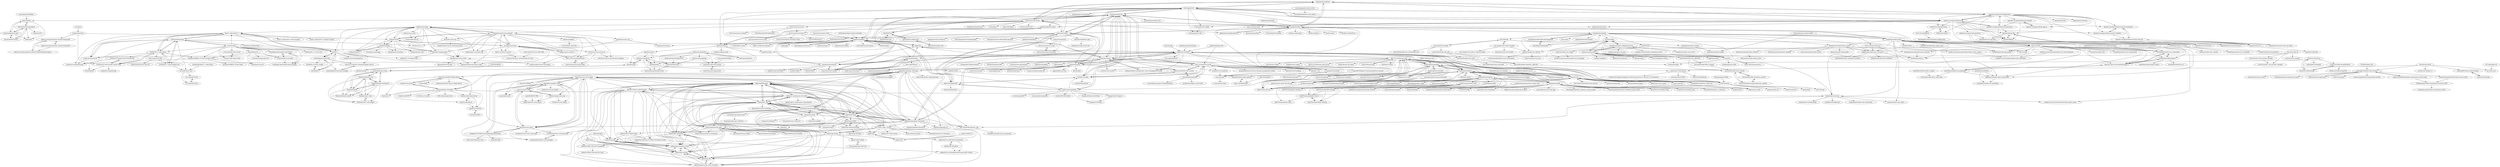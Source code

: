 digraph G {
"openedx/edx-platform" -> "overhangio/tutor" ["e"=1]
"openedx/edx-platform" -> "instructure/canvas-lms" ["e"=1]
"openedx/edx-platform" -> "openedx-unsupported/configuration" ["e"=1]
"openedx/edx-platform" -> "openedx-unsupported/devstack" ["e"=1]
"openedx/edx-platform" -> "moodle/moodle" ["e"=1]
"Lumieducation/H5P-Nodejs-library" -> "Lumieducation/Lumi"
"Lumieducation/H5P-Nodejs-library" -> "tunapanda/h5p-standalone"
"Lumieducation/H5P-Nodejs-library" -> "h5p/h5p-cli"
"Lumieducation/H5P-Nodejs-library" -> "Lumieducation/H5P-Player-Nodejs-library"
"Lumieducation/H5P-Nodejs-library" -> "h5p/h5p-editor-php-library"
"Lumieducation/H5P-Nodejs-library" -> "cerpus/Edlib"
"xjh22222228/tomato-work" -> "paulhoughton/mortgage"
"xjh22222228/tomato-work" -> "dabit3/write-with-me"
"xjh22222228/tomato-work" -> "sanyuan0704/react-cloud-music" ["e"=1]
"xjh22222228/tomato-work" -> "xjh22222228/tomato-work-server"
"xjh22222228/tomato-work" -> "karlhadwen/todoist"
"xjh22222228/tomato-work" -> "codelitdev/courselit"
"xjh22222228/tomato-work" -> "fireactjs/saas"
"xjh22222228/tomato-work" -> "ritz078/moose"
"xjh22222228/tomato-work" -> "landluck/react-ant-admin" ["e"=1]
"xjh22222228/tomato-work" -> "alvin0216/react-blog" ["e"=1]
"xjh22222228/tomato-work" -> "profydev/prolog-app"
"xjh22222228/tomato-work" -> "taniarascia/takenote" ["e"=1]
"xjh22222228/tomato-work" -> "sxfad/react-admin" ["e"=1]
"xjh22222228/tomato-work" -> "javaLuo/react-admin" ["e"=1]
"xjh22222228/tomato-work" -> "ltadpoles/react-admin" ["e"=1]
"karlhadwen/todoist" -> "taniarascia/takenote" ["e"=1]
"karlhadwen/todoist" -> "oldboyxx/jira_clone" ["e"=1]
"karlhadwen/todoist" -> "dabit3/write-with-me"
"karlhadwen/todoist" -> "xjh22222228/tomato-work"
"karlhadwen/todoist" -> "paulhoughton/mortgage"
"karlhadwen/todoist" -> "lgf196/JoL-player" ["e"=1]
"karlhadwen/todoist" -> "karlhadwen/netflix"
"karlhadwen/todoist" -> "codelitdev/courselit"
"karlhadwen/todoist" -> "sanyuan0704/react-cloud-music" ["e"=1]
"karlhadwen/todoist" -> "profydev/prolog-app"
"karlhadwen/todoist" -> "karlhadwen/newsreader"
"karlhadwen/todoist" -> "karlhadwen/instagram"
"karlhadwen/todoist" -> "withspectrum/spectrum" ["e"=1]
"karlhadwen/todoist" -> "fireactjs/saas"
"karlhadwen/todoist" -> "ritz078/moose"
"instructure/canvas-ios" -> "instructure/canvas-android"
"instructure/canvas-ios" -> "instructure/canvas-lms"
"instructure/canvas-ios" -> "instructure/instructure-ui"
"instructure/canvas-ios" -> "SFSafeSymbols/SFSafeSymbols" ["e"=1]
"fabiospampinato/cliflix" -> "ritz078/moose" ["e"=1]
"async-labs/saas" -> "fireactjs/saas" ["e"=1]
"instructure/canvas-lms" -> "moodle/moodle"
"instructure/canvas-lms" -> "openedx/edx-platform" ["e"=1]
"instructure/canvas-lms" -> "sakaiproject/sakai"
"instructure/canvas-lms" -> "ucfopen/canvasapi"
"instructure/canvas-lms" -> "frappe/lms" ["e"=1]
"instructure/canvas-lms" -> "instructure/instructure-ui"
"instructure/canvas-lms" -> "chamilo/chamilo-lms"
"instructure/canvas-lms" -> "bigbluebutton/bigbluebutton" ["e"=1]
"instructure/canvas-lms" -> "spree/spree" ["e"=1]
"instructure/canvas-lms" -> "jamesjonesmath/canvancement"
"instructure/canvas-lms" -> "SpinaCMS/Spina" ["e"=1]
"instructure/canvas-lms" -> "overhangio/tutor"
"instructure/canvas-lms" -> "instructure/canvas-ios"
"instructure/canvas-lms" -> "discourse/discourse" ["e"=1]
"instructure/canvas-lms" -> "thoughtbot/administrate" ["e"=1]
"aerogear/aerogear-unifiedpush-server" -> "uniqush/uniqush-push"
"aerogear/aerogear-unifiedpush-server" -> "aerogear/aerogear-ios-push"
"aerogear/aerogear-unifiedpush-server" -> "dcai/airnotifier"
"aerogear/aerogear-unifiedpush-server" -> "aerogear-attic/aerogear-simplepush-server"
"aerogear/aerogear-unifiedpush-server" -> "aerogear/aerogear-sync-server"
"spacecloud-io/space-cloud" -> "pupilfirst/pupilfirst" ["e"=1]
"bbc/simorgh" -> "codelitdev/courselit" ["e"=1]
"pipwerks/scorm-api-wrapper" -> "gabrieldoty/simplify-scorm"
"pipwerks/scorm-api-wrapper" -> "cybercussion/SCOBot"
"pipwerks/scorm-api-wrapper" -> "jcputney/scorm-again"
"pipwerks/scorm-api-wrapper" -> "skfriese/simple-scorm-api"
"pipwerks/scorm-api-wrapper" -> "Litmos/SCORMify"
"pipwerks/scorm-api-wrapper" -> "adlnet/xAPIWrapper"
"pipwerks/scorm-api-wrapper" -> "adlnet/SCORM-to-xAPI-Wrapper"
"pipwerks/scorm-api-wrapper" -> "gamestdio/scorm"
"pipwerks/scorm-api-wrapper" -> "lmihaidaniel/simple-scorm-packager"
"pipwerks/scorm-api-wrapper" -> "S4-NetQuest/react-scorm-provider"
"pipwerks/scorm-api-wrapper" -> "LearningLocker/learninglocker"
"pipwerks/scorm-api-wrapper" -> "adlnet/Starting-from-SCORM-A-Developers-Guide"
"pipwerks/scorm-api-wrapper" -> "adlnet/ADL_LRS"
"pipwerks/scorm-api-wrapper" -> "adlnet/xAPI-Spec"
"pipwerks/scorm-api-wrapper" -> "simondate/create-react-scorm-app"
"Tiledesk/tiledesk-server" -> "Tiledesk/tiledesk-dashboard"
"Tiledesk/tiledesk-server" -> "Tiledesk/tiledesk"
"Tiledesk/tiledesk-server" -> "Tiledesk/tiledesk-chatbot"
"Tiledesk/tiledesk-server" -> "Tiledesk/chat21-web-widget"
"Tiledesk/tiledesk-server" -> "Tiledesk/chat21-ionic"
"Tiledesk/tiledesk-server" -> "Tiledesk/design-studio"
"LMS-Laravel/LMS-Laravel" -> "ulearnpro/ulearn"
"LMS-Laravel/LMS-Laravel" -> "ci-oc/basic-lms-laravel"
"LMS-Laravel/LMS-Laravel" -> "LMS-Laravel/OLD-LMS-Laravel"
"LMS-Laravel/LMS-Laravel" -> "arashactive/laramint"
"LMS-Laravel/LMS-Laravel" -> "LaravelDaily/QuickLMS"
"LMS-Laravel/LMS-Laravel" -> "4jean/lav_sms" ["e"=1]
"LMS-Laravel/LMS-Laravel" -> "cyaxaress/lms"
"LMS-Laravel/LMS-Laravel" -> "Mazbaul/Online-Learning-And-Course-Management-System"
"LMS-Laravel/LMS-Laravel" -> "davepartner/laravel-course-learning-management-system"
"LMS-Laravel/LMS-Laravel" -> "academico-sis/academico" ["e"=1]
"LMS-Laravel/LMS-Laravel" -> "claroline/Claroline"
"LMS-Laravel/LMS-Laravel" -> "sunny0910/Simple-E-learning-platform-in-laravel"
"LMS-Laravel/LMS-Laravel" -> "chamilo/chamilo-lms"
"LMS-Laravel/LMS-Laravel" -> "mshossain110/examinee"
"LMS-Laravel/LMS-Laravel" -> "Henridv/laravel-booking" ["e"=1]
"Azure/Moodle" -> "microsoft/o365-moodle"
"Azure/Moodle" -> "aws-samples/aws-refarch-moodle"
"Azure/Moodle" -> "sergiogomez/docker-moodle"
"Azure/Moodle" -> "moodlehq/moodle-php-apache"
"mshossain110/examinee" -> "sunny6142/Complete-Package-of-Online-Exam-portal-on-Laravel-5.5-Framework"
"mshossain110/examinee" -> "prismaticoder/TestMe"
"mshossain110/examinee" -> "imladrisol/onlineExam"
"paulolramos/eslint-prettier-airbnb-react" -> "karlhadwen/eslint-prettier-airbnb-react" ["e"=1]
"adaptlearning/adapt_authoring" -> "adaptlearning/adapt_framework"
"adaptlearning/adapt_authoring" -> "adaptlearning/documentation"
"adaptlearning/adapt_authoring" -> "LearningLocker/learninglocker"
"adaptlearning/adapt_authoring" -> "adlnet/xAPI-Spec"
"adaptlearning/adapt_authoring" -> "adlnet/ADL_LRS"
"adaptlearning/adapt_authoring" -> "Lumieducation/H5P-Nodejs-library"
"adaptlearning/adapt_authoring" -> "adlnet/xAPIWrapper"
"adaptlearning/adapt_authoring" -> "tunapanda/h5p-standalone"
"adaptlearning/adapt_authoring" -> "garyritchie/docker-adaptauthoring"
"adaptlearning/adapt_authoring" -> "adaptlearning/adapt-cli"
"adaptlearning/adapt_authoring" -> "gazpachu/hypatia"
"adaptlearning/adapt_authoring" -> "jcputney/scorm-again"
"adaptlearning/adapt_authoring" -> "xAPI-vle/moodle-logstore_xapi"
"adaptlearning/adapt_authoring" -> "pipwerks/scorm-api-wrapper"
"adaptlearning/adapt_authoring" -> "sr258/scorm-h5p-wrapper"
"Cvmcosta/ltijs" -> "Cvmcosta/ltijs-demo-server"
"Cvmcosta/ltijs" -> "1EdTech/ltibootcamp"
"Cvmcosta/ltijs" -> "dmitry-viskov/pylti1.3"
"Cvmcosta/ltijs" -> "Cvmcosta/ltijs-demo-client"
"Cvmcosta/ltijs" -> "SanDiegoCodeSchool/lti-node-library"
"Cvmcosta/ltijs" -> "omsmith/ims-lti"
"Cvmcosta/ltijs" -> "blackboard/BBDN-LTI-Tool-Provider-Node"
"Cvmcosta/ltijs" -> "1EdTech/lti-1-3-php-library"
"Cvmcosta/ltijs" -> "js-kyle/nodejs-lti-provider"
"Cvmcosta/ltijs" -> "pylti/lti"
"Cvmcosta/ltijs" -> "1EdTech/lti-1-3-php-example-tool"
"Cvmcosta/ltijs" -> "SanDiegoCodeSchool/lti-node-example"
"Cvmcosta/ltijs" -> "doldsimo/lti-1.3-canvas-lms"
"Cvmcosta/ltijs" -> "ucfopen/lti-template-flask"
"omsmith/ims-lti" -> "civitaslearning/passport-lti"
"omsmith/ims-lti" -> "Tape/express-ims-lti"
"omsmith/ims-lti" -> "blackboard/BBDN-LTI-Tool-Provider-Node"
"omsmith/ims-lti" -> "js-kyle/nodejs-lti-provider"
"tsugiproject/tsugi" -> "Apereo-Learning-Analytics-Initiative/OpenLRW"
"tsugiproject/tsugi" -> "1EdTech/LTI-Tool-Provider-Library-PHP"
"tsugiproject/tsugi" -> "ucfopen/UDOIT"
"kadalu/kadalu" -> "pupilfirst/pupilfirst" ["e"=1]
"prasanthsagarkottakota/Online-exam-system" -> "ProMahmudul/Online-Examination-System-In-PHP"
"FMCorz/moodle-block_xp" -> "mikasmart/moodle-report_benchmark"
"FMCorz/moodle-block_xp" -> "mdjnelson/moodle-mod_customcert"
"openfun/marsha" -> "openfun/cunningham"
"openfun/marsha" -> "openfun/joanie"
"openfun/marsha" -> "openfun/ralph"
"Tiledesk/tiledesk-dashboard" -> "Tiledesk/tiledesk-server"
"Tiledesk/tiledesk-dashboard" -> "Tiledesk/tiledesk-chatbot"
"Tiledesk/tiledesk-dashboard" -> "Tiledesk/tiledesk"
"Tiledesk/tiledesk-dashboard" -> "Tiledesk/chat21-web-widget"
"Tiledesk/tiledesk-dashboard" -> "Tiledesk/design-studio"
"Tiledesk/tiledesk-dashboard" -> "Tiledesk/chat21-ionic"
"OpenOLAT/OpenOLAT" -> "sakaiproject/sakai"
"OpenOLAT/OpenOLAT" -> "lamsfoundation/lams"
"OpenOLAT/OpenOLAT" -> "chamilo/chamilo-lms"
"OpenOLAT/OpenOLAT" -> "ILIAS-eLearning/ILIAS"
"OpenOLAT/OpenOLAT" -> "claroline/Claroline"
"haxtheweb/webcomponents" -> "haxtheweb/haxcms-php"
"haxtheweb/webcomponents" -> "haxtheweb/WCFactory"
"haxtheweb/webcomponents" -> "btopro/lab2"
"haxtheweb/webcomponents" -> "elmsln/elmsln"
"haxtheweb/webcomponents" -> "btopro/ist402"
"adlnet/xAPIWrapper" -> "adlnet/ADL_LRS"
"adlnet/xAPIWrapper" -> "adlnet/SCORM-to-xAPI-Wrapper"
"adlnet/xAPIWrapper" -> "adlnet/xAPI-Dashboard"
"adlnet/xAPIWrapper" -> "adlnet/xapi-lab"
"adlnet/xAPIWrapper" -> "adlnet/lrs-conformance-test-suite"
"adlnet/xAPIWrapper" -> "adlnet/xapi-statement-viewer"
"adlnet/xAPIWrapper" -> "adlnet/experienceapi_client_examples"
"adlnet/xAPIWrapper" -> "adlnet/xAPI-Spec"
"adlnet/xAPIWrapper" -> "adlnet/xapi-youtube"
"adlnet/xAPIWrapper" -> "RusticiSoftware/TinCanJS"
"adlnet/xAPIWrapper" -> "LearningLocker/learninglocker"
"adlnet/xAPIWrapper" -> "adlnet/xapi-launch"
"adlnet/xAPIWrapper" -> "adlnet/xapi-jqm"
"adlnet/xAPIWrapper" -> "adlnet/xAPI-SCORM-Profile"
"adlnet/xAPIWrapper" -> "AICC/CMI-5_Spec_Current"
"celtic-project/LTI-PHP" -> "longhornopen/laravel-celtic-lti"
"celtic-project/LTI-PHP" -> "1EdTech/lti-1-3-php-example-tool"
"codelitdev/courselit" -> "dabit3/write-with-me"
"codelitdev/courselit" -> "fireactjs/saas"
"codelitdev/courselit" -> "leemonade/leemons"
"codelitdev/courselit" -> "paulhoughton/mortgage"
"codelitdev/courselit" -> "ritz078/moose"
"codelitdev/courselit" -> "frappe/lms" ["e"=1]
"codelitdev/courselit" -> "xjh22222228/tomato-work"
"codelitdev/courselit" -> "learnhouse/learnhouse"
"codelitdev/courselit" -> "classroomio/classroomio" ["e"=1]
"codelitdev/courselit" -> "karlhadwen/todoist"
"codelitdev/courselit" -> "ulearnpro/ulearn"
"codelitdev/courselit" -> "gazpachu/hypatia"
"codelitdev/courselit" -> "arashactive/laramint"
"codelitdev/courselit" -> "onur-ozkan/feednext" ["e"=1]
"codelitdev/courselit" -> "Mazbaul/Online-Learning-And-Course-Management-System"
"LaravelDaily/QuickLMS" -> "LMS-Laravel/OLD-LMS-Laravel"
"LaravelDaily/QuickLMS" -> "jasonheecs/Simple-Laravel-LMS"
"LaravelDaily/QuickLMS" -> "LMS-Laravel/LMS-Laravel"
"LaravelDaily/QuickLMS" -> "LaravelDaily/Laraquiz-QuickAdminPanel" ["e"=1]
"LearningLocker/learninglocker" -> "adlnet/ADL_LRS"
"LearningLocker/learninglocker" -> "adlnet/xAPI-Spec"
"LearningLocker/learninglocker" -> "adlnet/xAPIWrapper"
"LearningLocker/learninglocker" -> "yetanalytics/lrsql"
"LearningLocker/learninglocker" -> "LearningLocker/xapi-service"
"LearningLocker/learninglocker" -> "RusticiSoftware/TinCanJS"
"LearningLocker/learninglocker" -> "g3i/lxHive"
"LearningLocker/learninglocker" -> "adlnet/xAPI-Dashboard"
"LearningLocker/learninglocker" -> "adaptlearning/adapt_framework"
"LearningLocker/learninglocker" -> "adlnet/lrs-conformance-test-suite"
"LearningLocker/learninglocker" -> "xAPI-vle/moodle-logstore_xapi"
"LearningLocker/learninglocker" -> "pipwerks/scorm-api-wrapper"
"LearningLocker/learninglocker" -> "AICC/CMI-5_Spec_Current"
"LearningLocker/learninglocker" -> "adaptlearning/adapt_authoring"
"LearningLocker/learninglocker" -> "adlnet/xapi-launch"
"openedx/xblock-sdk" -> "openedx/XBlock"
"openedx/xblock-sdk" -> "openedx/edx-ora2"
"openedx/xblock-sdk" -> "openedx/edx-rest-api-client"
"ubc/node-canvas-api" -> "ucfopen/lti-template-flask"
"ubc/node-canvas-api" -> "gqmaguirejr/Canvas-tools"
"ubc/node-canvas-api" -> "bennettscience/canvas-learning-mastery"
"iomad/iomad" -> "catalyst/moodle-tool_trigger"
"iomad/iomad" -> "moodlehq/moodle-cs"
"iomad/iomad" -> "moodle-an-hochschulen/moodle-local_staticpage"
"iomad/iomad" -> "brendanheywood/moodle-local_cleanurls"
"openedx/edx-ora2" -> "openedx/credentials"
"openedx/edx-ora2" -> "openedx/xblock-sdk"
"IONISx/edx-theme" -> "Stanford-Online/edx-theme"
"academico-sis/academico" -> "cyaxaress/lms" ["e"=1]
"projectworldsofficial/online-examination-systen-in-php" -> "ProMahmudul/Online-Examination-System-In-PHP"
"projectworldsofficial/online-examination-systen-in-php" -> "sunnygkp10/Online-Exam-System-"
"openfun/richie" -> "openfun/openedx-docker"
"openfun/richie" -> "openfun/marsha"
"openfun/richie" -> "openfun/joanie"
"openfun/richie" -> "openfun/arnold"
"openfun/richie" -> "ikollipara/django-meili"
"openfun/openedx-docker" -> "openfun/richie"
"openfun/openedx-docker" -> "openfun/arnold"
"openfun/openedx-docker" -> "eduNEXT/tvm"
"adaptlearning/adapt_framework" -> "adaptlearning/adapt_authoring"
"adaptlearning/adapt_framework" -> "LearningLocker/learninglocker"
"adaptlearning/adapt_framework" -> "adaptlearning/documentation"
"adaptlearning/adapt_framework" -> "adlnet/xAPI-Spec"
"adaptlearning/adapt_framework" -> "adaptlearning/adapt-cli"
"adaptlearning/adapt_framework" -> "adlnet/xAPIWrapper"
"adaptlearning/adapt_framework" -> "gazpachu/hypatia"
"adaptlearning/adapt_framework" -> "pipwerks/scorm-api-wrapper"
"adaptlearning/adapt_framework" -> "AICC/CMI-5_Spec_Current"
"adaptlearning/adapt_framework" -> "jcputney/scorm-again"
"adaptlearning/adapt_framework" -> "xAPI-vle/moodle-logstore_xapi"
"adaptlearning/adapt_framework" -> "chamilo/chamilo-lms"
"adaptlearning/adapt_framework" -> "RusticiSoftware/TinCanJS"
"adaptlearning/adapt_framework" -> "adlnet/ADL_LRS"
"adaptlearning/adapt_framework" -> "g3i/lxHive"
"h5p/h5p-php-library" -> "h5p/h5p-editor-php-library"
"h5p/h5p-php-library" -> "djoudi/Laravel-H5P"
"dabit3/write-with-me" -> "paulhoughton/mortgage"
"ucfopen/Obojobo" -> "ucfopen/Materia"
"ucfopen/Obojobo" -> "ucfopen/UDOIT"
"ucfopen/Obojobo" -> "ucfopen/faculty-tools"
"ucfopen/Obojobo" -> "ucfopen/quiz-extensions"
"ucfopen/Obojobo" -> "bracken/lti_messaging"
"1EdTech/lti-1-3-php-library" -> "1EdTech/lti-1-3-php-example-tool"
"1EdTech/lti-1-3-php-library" -> "1EdTech/ltibootcamp"
"1EdTech/lti-1-3-php-library" -> "1EdTech/LTI-Tool-Provider-Library-PHP"
"1EdTech/lti-1-3-php-library" -> "dmitry-viskov/pylti1.3"
"1EdTech/lti-1-3-php-library" -> "1EdTech/LTI-Sample-Tool-Provider-PHP"
"1EdTech/lti-1-3-php-library" -> "scollovati/awesome-lti"
"1EdTech/lti-1-3-php-library" -> "celtic-project/LTI-PHP"
"1EdTech/lti-1-3-php-library" -> "blackboard/BBDN-LTI-Tool-Provider-Node"
"RusticiSoftware/TinCanPHP" -> "RusticiSoftware/TinCanJS"
"elmsln/elmsln" -> "haxtheweb/haxcms-php"
"elmsln/elmsln" -> "btopro/lab2"
"elmsln/elmsln" -> "haxtheweb/webcomponents"
"ucfopen/Materia" -> "ucfopen/Obojobo"
"alvin0216/react-blog" -> "xjh22222228/tomato-work" ["e"=1]
"Mazbaul/Online-Learning-And-Course-Management-System" -> "ulearnpro/ulearn"
"haxtheweb/WCFactory" -> "haxtheweb/webcomponents"
"haxtheweb/WCFactory" -> "haxtheweb/haxcms-php"
"moodlehq/moodle-performance-comparison" -> "moodlehq/moodle-local_codechecker"
"moodlehq/moodle-performance-comparison" -> "mikasmart/moodle-report_benchmark"
"sunny0910/Simple-E-learning-platform-in-laravel" -> "Abdurozzaq/LaraELearn"
"aws-samples/aws-refarch-moodle" -> "eduardcloud/aws-ebs-moodle"
"aws-samples/aws-refarch-moodle" -> "Azure/Moodle"
"aws-samples/aws-refarch-moodle" -> "aws-samples/aws-cdk-ecs-refarch-moodle"
"aws-samples/aws-refarch-moodle" -> "catalyst/moodle-tool_objectfs"
"1EdTech/ltibootcamp" -> "1EdTech/lti-1-3-php-example-tool"
"1EdTech/ltibootcamp" -> "1EdTech/lti-1-3-php-library"
"1EdTech/ltibootcamp" -> "claudevervoort/ltiautotest"
"1EdTech/ltibootcamp" -> "dmitry-viskov/pylti1.3"
"1EdTech/ltibootcamp" -> "scollovati/awesome-lti"
"1EdTech/ltibootcamp" -> "UOC/java-lti-1.3"
"1EdTech/ltibootcamp" -> "Cvmcosta/ltijs"
"1EdTech/ltibootcamp" -> "claudevervoort/ltibootcamp"
"1EdTech/ltibootcamp" -> "oat-sa/lib-lti1p3-core"
"Apereo-Learning-Analytics-Initiative/OpenLRS" -> "Apereo-Learning-Analytics-Initiative/OpenLRW"
"Apereo-Learning-Analytics-Initiative/OpenLRS" -> "Apereo-Learning-Analytics-Initiative/OpenDashboard-legacy"
"adlnet/jxapi" -> "adlnet/xapi-lab"
"adlnet/jxapi" -> "adlnet/xapi-statement-viewer"
"adlnet/jxapi" -> "adlnet/xapi-youtube"
"dhodges47/SCORM-LearningManagementSystem" -> "FitzyCodesThings/core-lms"
"dhodges47/SCORM-LearningManagementSystem" -> "kcargile/neddle"
"dhodges47/SCORM-LearningManagementSystem" -> "gabrieldoty/simplify-scorm"
"dhodges47/SCORM-LearningManagementSystem" -> "jcputney/scorm-again"
"adlnet/xapi-authored-profiles" -> "adlnet/xapi-profiles"
"adlnet/xapi-authored-profiles" -> "adlnet/xapi-ontology"
"adlnet/xapi-jqm" -> "adlnet/xapi-statement-viewer"
"adlnet/xapi-jqm" -> "adlnet/xapi-youtube"
"S4-NetQuest/react-scorm-provider" -> "lmihaidaniel/simple-scorm-packager"
"skfriese/simple-scorm-api" -> "frumbert/scorm_debug"
"skfriese/simple-scorm-api" -> "mlgarrido/node-scorm-player"
"skfriese/simple-scorm-api" -> "cybercussion/SCOBot"
"agordillo/RESCORM" -> "mlgarrido/node-scorm-player"
"haxtheweb/haxcms-php" -> "haxtheweb/webcomponents"
"haxtheweb/haxcms-php" -> "haxtheweb/WCFactory"
"haxtheweb/haxcms-php" -> "btopro/lab2"
"haxtheweb/haxcms-php" -> "elmsln/elmsln"
"LtiLibrary/LtiAdvantagePlatform" -> "LtiLibrary/LtiAdvantage"
"LtiLibrary/LtiAdvantagePlatform" -> "LtiLibrary/LtiAdvantageTool"
"openedx/edx-django-utils" -> "openedx/edx-cookiecutters"
"karlhadwen/tinder" -> "LinkedInLearning/svelte-firstlook-2824055"
"karlhadwen/tinder" -> "karlhadwen/newsreader"
"catalyst/moodle-tool_trigger" -> "moodle-an-hochschulen/moodle-local_staticpage"
"adlnet/xAPI-Dashboard" -> "adlnet/xapi-statement-viewer"
"adlnet/xAPI-Dashboard" -> "adlnet/xapi-lab"
"adlnet/xAPI-Dashboard" -> "adlnet/xapi-jqm"
"adlnet/xAPI-Dashboard" -> "adlnet/xapi-youtube"
"adlnet/xAPI-Dashboard" -> "adlnet/experienceapi_client_examples"
"adlnet/xAPI-Dashboard" -> "adlnet/xAPIWrapper"
"h5p/h5p-editor-php-library" -> "h5p/h5p-php-library"
"h5p/h5p-editor-php-library" -> "djoudi/Laravel-H5P"
"js-kyle/nodejs-lti-provider" -> "SanDiegoCodeSchool/lti-node-library"
"js-kyle/nodejs-lti-provider" -> "SanDiegoCodeSchool/lti-node-example"
"SanDiegoCodeSchool/lti-node-library" -> "SanDiegoCodeSchool/lti-node-example"
"SanDiegoCodeSchool/lti-node-library" -> "js-kyle/nodejs-lti-provider"
"SanDiegoCodeSchool/lti-node-example" -> "SanDiegoCodeSchool/lti-node-library"
"robert-carroll/ccsd-canvas" -> "cmcasey79/canvas-customizations-by-chris"
"gqmaguirejr/Canvas-tools" -> "gqmaguirejr/E-learning"
"gqmaguirejr/Canvas-tools" -> "sukotsuchido/CanvasUserScripts"
"gqmaguirejr/Canvas-tools" -> "bennettscience/canvaslms-scripts"
"LtiLibrary/LtiAdvantage" -> "LtiLibrary/LtiAdvantagePlatform"
"LtiLibrary/LtiAdvantage" -> "LtiLibrary/LtiLibrary"
"djoudi/Laravel-H5P" -> "EscolaLMS/H5P"
"Harvard-University-iCommons/django-auth-lti" -> "ccnmtl/django-lti-provider-example"
"eduNEXT/eox-core" -> "eduNEXT/tvm"
"instructure/canvas-rce-api" -> "instructure/rollcall-attendance"
"openedx/xblock-image-explorer" -> "open-craft/xblock-poll"
"ccnmtl/django-lti-provider-example" -> "Harvard-University-iCommons/django-auth-lti"
"taniarascia/takenote" -> "karlhadwen/todoist" ["e"=1]
"taniarascia/takenote" -> "xjh22222228/tomato-work" ["e"=1]
"reduxjs/redux-templates" -> "ipenywis/react-nestjs-full-web-app" ["e"=1]
"oldboyxx/jira_clone" -> "karlhadwen/todoist" ["e"=1]
"4jean/lav_sms" -> "LMS-Laravel/LMS-Laravel" ["e"=1]
"CleverProgrammers/react-challenge-amazon-clone" -> "karlhadwen/netflix" ["e"=1]
"karlhadwen/netflix" -> "karlhadwen/instagram"
"karlhadwen/netflix" -> "karlhadwen/todoist"
"karlhadwen/netflix" -> "karlhadwen/eslint-prettier-airbnb-react"
"karlhadwen/netflix" -> "devandres-tech/Netflix-Clone" ["e"=1]
"karlhadwen/netflix" -> "benawad/lireddit" ["e"=1]
"karlhadwen/netflix" -> "bradtraversy/proshop_mern" ["e"=1]
"karlhadwen/netflix" -> "adrianhajdin/project_e_commerce" ["e"=1]
"karlhadwen/netflix" -> "safak/youtube" ["e"=1]
"karlhadwen/netflix" -> "Th3Wall/Fakeflix" ["e"=1]
"karlhadwen/netflix" -> "oldboyxx/jira_clone" ["e"=1]
"karlhadwen/netflix" -> "basir/node-react-ecommerce" ["e"=1]
"karlhadwen/netflix" -> "CleverProgrammers/react-challenge-amazon-clone" ["e"=1]
"karlhadwen/netflix" -> "hidjou/classsed-graphql-mern-apollo" ["e"=1]
"karlhadwen/netflix" -> "jaewonhimnae/react-shop-app" ["e"=1]
"karlhadwen/netflix" -> "adrianhajdin/speechly_expense_tracker_project" ["e"=1]
"microsoft/o365-moodle" -> "Azure/Moodle"
"microsoft/o365-moodle" -> "microsoft/moodle-auth_oidc"
"microsoft/o365-moodle" -> "microsoft/moodle-local_microsoftservices"
"microsoft/o365-moodle" -> "microsoft/moodle-local_o365"
"CleverProgrammers/react-portfolio" -> "karlhadwen/netflix" ["e"=1]
"moodlehq/sample-ws-clients" -> "moodlehq/moodle-local_wstemplate"
"moodlehq/sample-ws-clients" -> "moodlehq/moodle-php-apache"
"moodlehq/sample-ws-clients" -> "guilhermebferreira/moodlerest"
"moodlehq/sample-ws-clients" -> "catalyst/moodle-auth_userkey"
"sakaiproject/sakai" -> "OpenOLAT/OpenOLAT"
"sakaiproject/sakai" -> "chamilo/chamilo-lms"
"sakaiproject/sakai" -> "instructure/canvas-lms"
"sakaiproject/sakai" -> "moodle/moodle"
"sakaiproject/sakai" -> "claroline/Claroline"
"sakaiproject/sakai" -> "gazpachu/hypatia"
"sakaiproject/sakai" -> "sakaiproject/sakai-reference"
"sakaiproject/sakai" -> "ILIAS-eLearning/ILIAS"
"sakaiproject/sakai" -> "sakaicontrib/docker-sakai"
"sakaiproject/sakai" -> "1EdTech/basiclti-util-java"
"sakaiproject/sakai" -> "thexerteproject/xerteonlinetoolkits"
"sakaiproject/sakai" -> "openedx/edx-platform" ["e"=1]
"sakaiproject/sakai" -> "BroadleafCommerce/BroadleafCommerce" ["e"=1]
"sakaiproject/sakai" -> "openboxes/openboxes" ["e"=1]
"sakaiproject/sakai" -> "pupilfirst/pupilfirst"
"jcputney/scorm-again" -> "gabrieldoty/simplify-scorm"
"jcputney/scorm-again" -> "pipwerks/scorm-api-wrapper"
"jcputney/scorm-again" -> "cybercussion/SCOBot"
"jcputney/scorm-again" -> "lmihaidaniel/simple-scorm-packager"
"jcputney/scorm-again" -> "S4-NetQuest/react-scorm-provider"
"jcputney/scorm-again" -> "dhodges47/SCORM-LearningManagementSystem"
"jcputney/scorm-again" -> "simondate/create-react-scorm-app"
"SimCoderYoutube/InstagramClone" -> "karlhadwen/instagram" ["e"=1]
"sergiogomez/docker-moodle" -> "jmhardison/docker-moodle"
"sanyuan0704/react-cloud-music" -> "xjh22222228/tomato-work" ["e"=1]
"openedx-unsupported/edx-app-android" -> "openedx-unsupported/edx-app-ios"
"openedx-unsupported/edx-app-android" -> "openedx-unsupported/edx-documentation"
"openedx-unsupported/edx-app-android" -> "openedx/XBlock"
"karlhadwen/instagram" -> "karlhadwen/netflix"
"karlhadwen/instagram" -> "SimCoderYoutube/InstagramClone" ["e"=1]
"karlhadwen/instagram" -> "karlhadwen/eslint-prettier-airbnb-react"
"karlhadwen/instagram" -> "karlhadwen/todoist"
"karlhadwen/instagram" -> "CleverProgrammers/cp-linkedin-clone" ["e"=1]
"karlhadwen/instagram" -> "lukef7fywmrp/twitter-clone"
"karlhadwen/instagram" -> "karlhadwen/tinder"
"karlhadwen/instagram" -> "ipenywis/react-nestjs-full-web-app"
"karlhadwen/instagram" -> "iamshaunjp/firegram" ["e"=1]
"karlhadwen/instagram" -> "adrianhajdin/project_tiktik" ["e"=1]
"karlhadwen/instagram" -> "benawad/lireddit" ["e"=1]
"karlhadwen/instagram" -> "zhoushaw/Instagram" ["e"=1]
"Lumieducation/Lumi" -> "Lumieducation/H5P-Nodejs-library"
"Lumieducation/Lumi" -> "tunapanda/h5p-standalone"
"openedx-unsupported/edx-documentation" -> "openedx/xblock-sdk"
"openedx-unsupported/edx-documentation" -> "openedx-unsupported/configuration"
"openedx-unsupported/edx-documentation" -> "openedx-unsupported/devstack"
"openedx-unsupported/edx-documentation" -> "openedx/XBlock"
"uniqush/uniqush-push" -> "dcai/airnotifier"
"uniqush/uniqush-push" -> "rs/pushd"
"uniqush/uniqush-push" -> "aerogear/aerogear-unifiedpush-server"
"uniqush/uniqush-push" -> "Nordeus/pushkin"
"uniqush/uniqush-push" -> "Terry-Mao/gopush-cluster" ["e"=1]
"uniqush/uniqush-push" -> "appleboy/gorush" ["e"=1]
"uniqush/uniqush-push" -> "codedge-llc/pigeon" ["e"=1]
"uniqush/uniqush-push" -> "oikomi/FishChatServer" ["e"=1]
"uniqush/uniqush-push" -> "sideshow/apns2" ["e"=1]
"openedx-unsupported/edx-analytics-data-api" -> "openedx/edx-analytics-data-api-client"
"openedx-unsupported/edx-analytics-data-api" -> "openedx-unsupported/edx-analytics-dashboard"
"echenley/react-news" -> "paulhoughton/remember" ["e"=1]
"echenley/react-news" -> "paulhoughton/mortgage" ["e"=1]
"pupilfirst/pupilfirst" -> "leemonade/leemons"
"pupilfirst/pupilfirst" -> "frappe/lms" ["e"=1]
"pupilfirst/pupilfirst" -> "CRED-CLUB/synth-android" ["e"=1]
"pupilfirst/pupilfirst" -> "glific/glific" ["e"=1]
"pupilfirst/pupilfirst" -> "kkrishguptaa/reseter.css" ["e"=1]
"pupilfirst/pupilfirst" -> "kadalu/kadalu" ["e"=1]
"pupilfirst/pupilfirst" -> "classroomio/classroomio" ["e"=1]
"pupilfirst/pupilfirst" -> "learnhouse/learnhouse"
"pupilfirst/pupilfirst" -> "chamilo/chamilo-lms"
"pupilfirst/pupilfirst" -> "ohcnetwork/care" ["e"=1]
"pupilfirst/pupilfirst" -> "composewell/streamly" ["e"=1]
"pupilfirst/pupilfirst" -> "ulearnpro/ulearn"
"pupilfirst/pupilfirst" -> "OpenOLAT/OpenOLAT"
"pupilfirst/pupilfirst" -> "openfun/richie"
"pupilfirst/pupilfirst" -> "protoship/rescript-tutorial" ["e"=1]
"Cvmcosta/ltijs-demo-client" -> "Cvmcosta/ltijs-demo-server"
"Cvmcosta/ltijs-demo-server" -> "Cvmcosta/ltijs-demo-client"
"GouvernementFR/dsfr" -> "numerique-gouv/sites-faciles" ["e"=1]
"adlnet/lrs-conformance-test-suite" -> "adlnet/xapi-youtube"
"adlnet/lrs-conformance-test-suite" -> "adlnet/xapi-statement-viewer"
"adlnet/lrs-conformance-test-suite" -> "adlnet/ADL_LRS"
"adlnet/lrs-conformance-test-suite" -> "adlnet/xapi-launch"
"adlnet/lrs-conformance-test-suite" -> "adlnet/xAPI-Dashboard"
"adlnet/lrs-conformance-test-suite" -> "adlnet/xapi-profiles"
"adlnet/lrs-conformance-test-suite" -> "adlnet/xapi-lab"
"adlnet/lrs-conformance-test-suite" -> "adlnet/xAPIWrapper"
"adlnet/lrs-conformance-test-suite" -> "yetanalytics/lrsql"
"adlnet/lrs-conformance-test-suite" -> "adlnet/xapi-lrs-conformance-requirements"
"microsoft/moodle-auth_oidc" -> "microsoft/moodle-local_o365"
"microsoft/moodle-auth_oidc" -> "microsoft/moodle-repository_office365"
"microsoft/moodle-auth_oidc" -> "microsoft/moodle-local_office365"
"cyaxaress/lms" -> "cyaxaress/lms-html"
"cyaxaress/lms" -> "arashactive/laramint"
"ulearnpro/ulearn" -> "LMS-Laravel/LMS-Laravel"
"ulearnpro/ulearn" -> "Mazbaul/Online-Learning-And-Course-Management-System"
"ulearnpro/ulearn" -> "codelitdev/courselit"
"ulearnpro/ulearn" -> "ci-oc/basic-lms-laravel"
"ulearnpro/ulearn" -> "chamilo/chamilo-lms"
"ulearnpro/ulearn" -> "academico-sis/academico" ["e"=1]
"ulearnpro/ulearn" -> "BadChoice/handesk" ["e"=1]
"ulearnpro/ulearn" -> "gazpachu/hypatia"
"ulearnpro/ulearn" -> "lakasir/lakasir" ["e"=1]
"ulearnpro/ulearn" -> "changeweb/Unifiedtransform" ["e"=1]
"ulearnpro/ulearn" -> "pupilfirst/pupilfirst"
"ulearnpro/ulearn" -> "arashactive/laramint"
"ulearnpro/ulearn" -> "Bottelet/DaybydayCRM" ["e"=1]
"ulearnpro/ulearn" -> "frappe/lms" ["e"=1]
"ulearnpro/ulearn" -> "rinvex/laravel-subscriptions" ["e"=1]
"Tiledesk/tiledesk" -> "Tiledesk/tiledesk-server"
"Tiledesk/tiledesk" -> "Tiledesk/tiledesk-dashboard"
"Tiledesk/tiledesk" -> "Tiledesk/design-studio"
"Tiledesk/tiledesk" -> "Tiledesk/chat21-web-widget"
"Tiledesk/tiledesk" -> "Tiledesk/tiledesk-chatbot"
"Tiledesk/tiledesk" -> "Tiledesk/chat21-ionic"
"fireactjs/saas" -> "codelitdev/courselit"
"fireactjs/saas" -> "ritz078/moose"
"fireactjs/saas" -> "paulhoughton/mortgage"
"fireactjs/saas" -> "dabit3/write-with-me"
"fireactjs/saas" -> "jaredpalmer/minimum-viable-saas" ["e"=1]
"fireactjs/saas" -> "xjh22222228/tomato-work"
"fireactjs/saas" -> "async-labs/saas" ["e"=1]
"fireactjs/saas" -> "Saas-Starter-Kit/SAAS-Starter-Kit-Pro" ["e"=1]
"fireactjs/saas" -> "profydev/prolog-app"
"fireactjs/saas" -> "nextacular/nextacular" ["e"=1]
"fireactjs/saas" -> "JSLancerTeam/saasgear" ["e"=1]
"fireactjs/saas" -> "karlhadwen/todoist"
"fireactjs/saas" -> "Blazity/next-saas-starter" ["e"=1]
"1EdTech/basiclti-util-java" -> "azeckoski/lti_starter"
"1EdTech/basiclti-util-java" -> "kstateome/lti-launch"
"1EdTech/basiclti-util-java" -> "UOC/java-lti-1.3"
"jaredpalmer/minimum-viable-saas" -> "fireactjs/saas" ["e"=1]
"xapijs/xapi" -> "xapijs/cmi5"
"overhangio/tutor-indigo" -> "overhangio/tutor-mfe"
"FOSSEE/online_test" -> "sunnygkp10/Online-Exam-System-" ["e"=1]
"dmitry-viskov/pylti1.3" -> "dmitry-viskov/pylti1.3-flask-example"
"dmitry-viskov/pylti1.3" -> "pylti/lti"
"dmitry-viskov/pylti1.3" -> "1EdTech/ltibootcamp"
"dmitry-viskov/pylti1.3" -> "1EdTech/lti-1-3-php-library"
"dmitry-viskov/pylti1.3" -> "scollovati/awesome-lti"
"dmitry-viskov/pylti1.3" -> "ccnmtl/django-lti-provider"
"dmitry-viskov/pylti1.3" -> "dmitry-viskov/pylti1.3-django-example"
"dmitry-viskov/pylti1.3" -> "claudevervoort/ltibootcamp"
"oat-sa/package-tao" -> "oat-sa/tao-core"
"mamans86/tcexam-mobile-friendly" -> "xamzone/tmfcbtakm"
"openedx-unsupported/edx-analytics-dashboard" -> "openedx-unsupported/edx-analytics-data-api"
"openedx-unsupported/edx-analytics-dashboard" -> "openedx-unsupported/edx-analytics-pipeline"
"openedx/edx-analytics-data-api-client" -> "openedx-unsupported/edx-analytics-data-api"
"openedx-unsupported/edx-analytics-pipeline" -> "openedx-unsupported/edx-analytics-dashboard"
"openedx-unsupported/edx-analytics-pipeline" -> "openedx-unsupported/edx-analytics-data-api"
"openedx-unsupported/edx-app-ios" -> "openedx-unsupported/edx-app-android"
"claroline/Claroline" -> "claroline/Distribution"
"claroline/Claroline" -> "chamilo/chamilo-lms"
"claroline/Claroline" -> "LMS-Laravel/OLD-LMS-Laravel"
"claroline/Claroline" -> "LMS-Laravel/LMS-Laravel"
"claroline/Claroline" -> "OpenOLAT/OpenOLAT"
"Apereo-Learning-Analytics-Initiative/OpenDashboard-legacy" -> "Apereo-Learning-Analytics-Initiative/OpenLRW"
"mitodl/pylti" -> "mitodl/mit_lti_flask_sample"
"mitodl/pylti" -> "pylti/lti"
"mitodl/pylti" -> "ccnmtl/django-lti-provider"
"adlnet/SCORM-to-xAPI-Wrapper" -> "adlnet/xAPIWrapper"
"adlnet/SCORM-to-xAPI-Wrapper" -> "adlnet/xapi-jqm"
"adlnet/SCORM-to-xAPI-Wrapper" -> "adlnet/Starting-from-SCORM-A-Developers-Guide"
"adlnet/SCORM-to-xAPI-Wrapper" -> "adlnet/xapi-lab"
"adlnet/SCORM-to-xAPI-Wrapper" -> "adlnet/xAPI-Dashboard"
"adlnet/SCORM-to-xAPI-Wrapper" -> "adlnet/experienceapi_client_examples"
"adlnet/SCORM-to-xAPI-Wrapper" -> "adlnet/xapi-youtube"
"adlnet/SCORM-to-xAPI-Wrapper" -> "adlnet/xAPI-SCORM-Profile"
"adlnet/SCORM-to-xAPI-Wrapper" -> "adlnet/lrs-conformance-test-suite"
"adlnet/SCORM-to-xAPI-Wrapper" -> "adlnet/xapi-statement-viewer"
"adlnet/SCORM-to-xAPI-Wrapper" -> "adlnet/jxapi"
"adlnet/SCORM-to-xAPI-Wrapper" -> "adlnet/SCORM-2004-4ed-SampleRTE"
"adlnet/xAPI-SCORM-Profile" -> "adlnet/xapi-jqm"
"adlnet/xAPI-SCORM-Profile" -> "adlnet/Starting-from-SCORM-A-Developers-Guide"
"adlnet/xAPI-SCORM-Profile" -> "adlnet/xapi-statement-viewer"
"skyzh/canvas_grab" -> "rowdyrotifer/clanvas" ["e"=1]
"oat-sa/lib-lti1p3-core" -> "oat-sa/bundle-lti1p3"
"oat-sa/lib-lti1p3-core" -> "oat-sa/devkit-lti1p3"
"brendanheywood/moodle-local_cleanurls" -> "moodlehq/moodle-cs"
"moodlehq/moodle-plugin-ci" -> "moodlehq/moodle-local_codechecker"
"moodlehq/moodle-plugin-ci" -> "open-lms-open-source/moodle-plugin-ci"
"moodlehq/moodle-plugin-ci" -> "moodlehq/moodle-plugin-release"
"moodlehq/moodle-plugin-ci" -> "moodlehq/moodle-local_ci"
"kajigga/canvas-contrib" -> "unsupported/canvas"
"xapijs/cmi5" -> "xapijs/xapi"
"instructure/analytics" -> "instructure/rollcall-attendance"
"instructure/analytics" -> "instructure/canvas-rce-api"
"williamscollege/lti" -> "ets-berkeley-edu/suitec"
"packbackbooks/lti-1-3-php-library" -> "oat-sa/lib-lti1p3-core"
"openfun/ralph" -> "openfun/warren"
"openfun/ralph" -> "openfun/cunningham"
"claudevervoort/ltiautotest" -> "ucfopen/lti-13-template-flask"
"open-craft/xblock-poll" -> "openedx/xblock-image-explorer"
"mitodl/mit_lti_flask_sample" -> "mitodl/pylti"
"ProMahmudul/Online-Examination-System-In-PHP" -> "mangalam-gupta/online-examination-system"
"microsoft/moodle-local_o365" -> "microsoft/moodle-block_microsoft"
"microsoft/moodle-local_o365" -> "microsoft/moodle-repository_office365"
"1EdTech/lti-1-3-php-example-tool" -> "1EdTech/lti-1-3-php-library"
"1EdTech/lti-1-3-php-example-tool" -> "1EdTech/ltibootcamp"
"1EdTech/lti-1-3-php-example-tool" -> "oat-sa/lib-lti1p3-core"
"microsoft/moodle-repository_onenote" -> "microsoft/moodle-local_onenote"
"microsoft/moodle-repository_onenote" -> "microsoft/moodle-assignsubmission_onenote"
"oat-sa/bundle-lti1p3" -> "oat-sa/devkit-lti1p3"
"oat-sa/devkit-lti1p3" -> "oat-sa/bundle-lti1p3"
"openedx/edx-cookiecutters" -> "eduNEXT/tvm"
"openedx/edx-cookiecutters" -> "openedx/edx-django-utils"
"microsoft/moodle-filter_oembed" -> "microsoft/moodle-local_onenote"
"microsoft/moodle-local_office365" -> "microsoft/moodle-local_onenote"
"microsoft/moodle-local_office365" -> "microsoft/moodle-filter_oembed"
"openfun/ashley" -> "openedx/xblock-image-explorer"
"microsoft/moodle-local_onenote" -> "microsoft/moodle-assignsubmission_onenote"
"microsoft/moodle-local_onenote" -> "microsoft/moodle-repository_onenote"
"microsoft/moodle-assignsubmission_onenote" -> "microsoft/moodle-local_onenote"
"microsoft/moodle-assignsubmission_onenote" -> "microsoft/moodle-repository_onenote"
"microsoft/moodle-repository_office365" -> "microsoft/moodle-local_onenote"
"frappe/lms" -> "codelitdev/courselit" ["e"=1]
"lgf196/JoL-player" -> "karlhadwen/todoist" ["e"=1]
"leemonade/leemons" -> "learnhouse/learnhouse"
"leemonade/leemons" -> "codelitdev/courselit"
"leemonade/leemons" -> "thomasmendez/open-lms-blended"
"leemonade/leemons" -> "frappe/lms" ["e"=1]
"leemonade/leemons" -> "classroomio/classroomio" ["e"=1]
"leemonade/leemons" -> "Riyas-iqbal/Theora"
"csev/py4e" -> "tsugiproject/tsugi" ["e"=1]
"rs/pushd" -> "dcai/airnotifier"
"rs/pushd" -> "uniqush/uniqush-push"
"rs/pushd" -> "Smile-SA/node-pushserver" ["e"=1]
"rs/pushd" -> "gregberge/push-notify"
"rs/pushd" -> "aerogear/aerogear-unifiedpush-server"
"rs/pushd" -> "Nordeus/pushkin"
"adithyakhamithkar/ansible-playbooks" -> "pupilfirst/pupilfirst" ["e"=1]
"kkrishguptaa/reseter.css" -> "pupilfirst/pupilfirst" ["e"=1]
"sunnygkp10/Online-Exam-System-" -> "sonudoo/online-quiz-system"
"sunnygkp10/Online-Exam-System-" -> "hazeebhazi/online-examination-system"
"sunnygkp10/Online-Exam-System-" -> "prasanthsagarkottakota/Online-exam-system"
"sunnygkp10/Online-Exam-System-" -> "WillyJimmyDev/simple-quiz"
"sunnygkp10/Online-Exam-System-" -> "lrx0014/ExamSys"
"sunnygkp10/Online-Exam-System-" -> "projectworldsofficial/online-examination-systen-in-php"
"sunnygkp10/Online-Exam-System-" -> "itsmeravitejak/Online-Examination-System"
"scollovati/awesome-lti" -> "1EdTech/ltibootcamp"
"scollovati/awesome-lti" -> "claudevervoort/ltibootcamp"
"ucfopen/UDOIT" -> "ucfopen/Obojobo"
"ucfopen/UDOIT" -> "ucfopen/quiz-extensions"
"ucfopen/UDOIT" -> "ucfopen/Materia"
"ucfopen/UDOIT" -> "unsupported/canvas"
"ucfopen/UDOIT" -> "ucfopen/lti-template-flask"
"ucfopen/UDOIT" -> "ucfopen/canvasapi"
"ucfopen/UDOIT" -> "jamesjonesmath/canvancement"
"ucfopen/UDOIT" -> "ucfopen/faculty-tools"
"moodlehq/moodleapp" -> "moodlehq/moodlemobile-phonegapbuild"
"moodlehq/moodleapp" -> "moodlehq/moodlemobile"
"moodlehq/moodleapp" -> "moodle/moodle"
"moodlehq/moodleapp" -> "moodlehq/moodle-docker"
"moodlehq/moodleapp" -> "iomad/iomad"
"moodlehq/moodleapp" -> "tmuras/moosh"
"moodlehq/moodleapp" -> "FMCorz/moodle-block_xp"
"moodlehq/moodleapp" -> "willianmano/moodle-theme_moove"
"moodlehq/moodleapp" -> "mdjnelson/moodle-mod_customcert"
"moodlehq/moodleapp" -> "h5p/moodle-mod_hvp"
"moodlehq/moodleapp" -> "dcai/airnotifier"
"moodlehq/moodleapp" -> "catalyst/moodle-tool_objectfs"
"moodlehq/moodleapp" -> "Azure/Moodle"
"moodlehq/moodleapp" -> "jleyva/umm"
"moodlehq/moodleapp" -> "blindsidenetworks/scalelite" ["e"=1]
"dcai/airnotifier" -> "rs/pushd"
"dcai/airnotifier" -> "uniqush/uniqush-push"
"dcai/airnotifier" -> "aerogear/aerogear-unifiedpush-server"
"dcai/airnotifier" -> "Nordeus/pushkin"
"xamzone/tmfcbtakm" -> "mamans86/tcexam-mobile-friendly"
"Saas-Starter-Kit/SAAS-Starter-Kit-Pro" -> "fireactjs/saas" ["e"=1]
"openedx-unsupported/ecommerce" -> "openedx/course-discovery"
"openedx-unsupported/ecommerce" -> "openedx/edx-ora2"
"openedx-unsupported/ecommerce" -> "openedx/edx-rest-api-client"
"LMS-Laravel/OLD-LMS-Laravel" -> "LaravelDaily/QuickLMS"
"LMS-Laravel/OLD-LMS-Laravel" -> "LMS-Laravel/LMS-Laravel"
"LMS-Laravel/OLD-LMS-Laravel" -> "claroline/Claroline"
"ILIAS-eLearning/ILIAS" -> "fluxapps/ILIAS-Pegasus"
"ILIAS-eLearning/ILIAS" -> "DatabayAG/InteractiveVideo"
"ILIAS-eLearning/ILIAS" -> "fluxapps/LiveVoting"
"ILIAS-eLearning/ILIAS" -> "srsolutionsag/H5P"
"ILIAS-eLearning/ILIAS" -> "OpenOLAT/OpenOLAT"
"ILIAS-eLearning/ILIAS" -> "conceptsandtraining/doil"
"ILIAS-eLearning/ILIAS" -> "surlabs/STACKForILIAS" ["e"=1]
"ILIAS-eLearning/ILIAS" -> "claroline/Claroline"
"ILIAS-eLearning/ILIAS" -> "chamilo/chamilo-lms"
"xAPI-vle/moodle-logstore_xapi" -> "davidpesce/moodle-mod_tincanlaunch"
"adlnet/xapi-youtube" -> "adlnet/xapi-statement-viewer"
"adlnet/xapi-youtube" -> "adlnet/xapi-jqm"
"adlnet/xapi-youtube" -> "adlnet/xapi-lab"
"yetanalytics/lrsql" -> "adlnet/lrs-conformance-test-suite"
"yetanalytics/lrsql" -> "yetanalytics/xapipe"
"yetanalytics/lrsql" -> "yetanalytics/datasim"
"yetanalytics/lrsql" -> "trax-project/trax2-starter-lrs"
"yetanalytics/lrsql" -> "yetanalytics/dave"
"yetanalytics/lrsql" -> "adlnet/ADL_LRS"
"yetanalytics/lrsql" -> "LearningLocker/learninglocker"
"yetanalytics/lrsql" -> "xapijs/xapi"
"open-lms-open-source/moodle-plugin-ci" -> "moodlehq/moodle-local_codechecker"
"open-lms-open-source/moodle-plugin-ci" -> "moodlehq/moodle-plugin-ci"
"open-lms-open-source/moodle-plugin-ci" -> "mudrd8mz/moodle-tool_pluginskel"
"WillyJimmyDev/simple-quiz" -> "sunnygkp10/Online-Exam-System-"
"cybercussion/SCOBot" -> "skfriese/simple-scorm-api"
"cybercussion/SCOBot" -> "gabrieldoty/simplify-scorm"
"cybercussion/SCOBot" -> "pipwerks/scorm-api-wrapper"
"cybercussion/SCOBot" -> "mlgarrido/node-scorm-player"
"cybercussion/SCOBot" -> "gamestdio/scorm"
"cybercussion/SCOBot" -> "jcputney/scorm-again"
"instructure/ims-lti" -> "instructure/lti_tool_provider_example"
"instructure/ims-lti" -> "instructure/lti1_tool_provider_example"
"instructure/ims-lti" -> "instructure/lti_example"
"instructure/ims-lti" -> "scollovati/awesome-lti"
"moodlehq/moodlemobile-phonegapbuild" -> "moodlehq/moodleapp"
"moodlehq/moodlemobile-phonegapbuild" -> "moodlehq/moodlemobile"
"adlnet/xapi-lab" -> "adlnet/xapi-statement-viewer"
"adlnet/xapi-lab" -> "adlnet/xapi-jqm"
"adlnet/xapi-lab" -> "adlnet/experienceapi_client_examples"
"adlnet/xapi-lab" -> "adlnet/xAPI-Dashboard"
"adlnet/xapi-lab" -> "adlnet/xapi-youtube"
"adlnet/xapi-statement-viewer" -> "adlnet/xapi-lab"
"adlnet/xapi-statement-viewer" -> "adlnet/xapi-jqm"
"adlnet/xapi-statement-viewer" -> "adlnet/xapi-youtube"
"adlnet/xapi-statement-viewer" -> "adlnet/xAPI-Dashboard"
"adlnet/SCORM-2004-4ed-SampleRTE" -> "adlnet/SCORM-2004-4ed-Test-Suite"
"numerique-gouv/django-dsfr" -> "numerique-gouv/sites-faciles"
"moodlehq/moodle-local_codechecker" -> "open-lms-open-source/moodle-plugin-ci"
"moodlehq/moodle-local_codechecker" -> "moodlehq/moodle-plugin-ci"
"adlnet/CATAPULT" -> "xapijs/cmi5"
"EscolaLMS/H5P" -> "djoudi/Laravel-H5P"
"liveaspankaj/xapi-video-cop" -> "jhaag75/xapi-videojs"
"openfun/joanie" -> "openfun/cunningham"
"openfun/joanie" -> "openfun/ashley"
"openfun/joanie" -> "suitenumerique/django-lasuite"
"lukef7fywmrp/linkedin-clone-yt" -> "lukef7fywmrp/twitter-clone"
"lukef7fywmrp/linkedin-clone-yt" -> "lukef7fywmrp/spotify-redesign"
"lukef7fywmrp/linkedin-clone-yt" -> "lukef7fywmrp/disney-clone"
"learningequality/kolibri" -> "elmsln/elmsln" ["e"=1]
"lukef7fywmrp/netflix-redesign" -> "lukef7fywmrp/twitter-clone"
"lukef7fywmrp/netflix-redesign" -> "lukef7fywmrp/spotify-redesign"
"lukef7fywmrp/netflix-redesign" -> "lukef7fywmrp/linkedin-clone-yt"
"moodle/moodle" -> "moodlehq/moodleapp"
"moodle/moodle" -> "instructure/canvas-lms"
"moodle/moodle" -> "moodlehq/moodle-docker"
"moodle/moodle" -> "openedx/edx-platform" ["e"=1]
"moodle/moodle" -> "bigbluebutton/bigbluebutton" ["e"=1]
"moodle/moodle" -> "sakaiproject/sakai"
"moodle/moodle" -> "Dolibarr/dolibarr" ["e"=1]
"moodle/moodle" -> "chamilo/chamilo-lms"
"moodle/moodle" -> "mautic/mautic" ["e"=1]
"moodle/moodle" -> "WordPress/WordPress" ["e"=1]
"moodle/moodle" -> "tmuras/moosh"
"moodle/moodle" -> "akaunting/akaunting" ["e"=1]
"moodle/moodle" -> "PrestaShop/PrestaShop" ["e"=1]
"moodle/moodle" -> "matomo-org/matomo" ["e"=1]
"moodle/moodle" -> "ILIAS-eLearning/ILIAS"
"AICC/CMI-5_Spec_Current" -> "adlnet/xAPI-Spec"
"AICC/CMI-5_Spec_Current" -> "adlnet/xAPI-Dashboard"
"AICC/CMI-5_Spec_Current" -> "xapijs/cmi5"
"AICC/CMI-5_Spec_Current" -> "adlnet/xAPIWrapper"
"AICC/CMI-5_Spec_Current" -> "adlnet/xAPI-SCORM-Profile"
"AICC/CMI-5_Spec_Current" -> "cawerkenthin/cmi5-AU-Simulator"
"AICC/CMI-5_Spec_Current" -> "xapijs/xapi"
"AICC/CMI-5_Spec_Current" -> "adlnet/xapi-launch"
"AICC/CMI-5_Spec_Current" -> "adlnet/ADL_LRS"
"AICC/CMI-5_Spec_Current" -> "adlnet/lrs-conformance-test-suite"
"AICC/CMI-5_Spec_Current" -> "adlnet/cmi5-Client-Library"
"AICC/CMI-5_Spec_Current" -> "adlnet/SCORM-to-xAPI-Wrapper"
"AICC/CMI-5_Spec_Current" -> "RusticiSoftware/launch"
"tunapanda/h5p-standalone" -> "Lumieducation/H5P-Nodejs-library"
"tunapanda/h5p-standalone" -> "Lumieducation/Lumi"
"tunapanda/h5p-standalone" -> "h5p/h5p-cli"
"tunapanda/h5p-standalone" -> "h5p/h5p-php-library"
"tunapanda/h5p-standalone" -> "h5p/h5p-editor-php-library"
"tunapanda/h5p-standalone" -> "EsupPortail/H5PP"
"tunapanda/h5p-standalone" -> "djoudi/Laravel-H5P"
"tunapanda/h5p-standalone" -> "sr258/h5p-cli-creator"
"tunapanda/h5p-standalone" -> "h5p/moodle-mod_hvp"
"tunapanda/h5p-standalone" -> "MM-Lehmann/pptx2h5p"
"SimonHoiberg/saas-template" -> "fireactjs/saas" ["e"=1]
"instructure/instructure-ui" -> "instructure/instructure-icons"
"instructure/instructure-ui" -> "instructure/common-cartridge-viewer"
"instructure/instructure-ui" -> "harvard-edtech/caccl"
"instructure/instructure-ui" -> "instructure/analytics"
"jamesjonesmath/canvancement" -> "unsupported/canvas"
"jamesjonesmath/canvancement" -> "instructure/canvas-data-cli"
"jamesjonesmath/canvancement" -> "gqmaguirejr/Canvas-tools"
"jamesjonesmath/canvancement" -> "ucfopen/canvasapi"
"jamesjonesmath/canvancement" -> "ubc/node-canvas-api"
"jamesjonesmath/canvancement" -> "ucfopen/UDOIT"
"jamesjonesmath/canvancement" -> "instructure/canvas-hosted-data-examples"
"jamesjonesmath/canvancement" -> "dgrobani/py3-canvaslms-api"
"jamesjonesmath/canvancement" -> "kajigga/canvas-contrib"
"jamesjonesmath/canvancement" -> "sukotsuchido/CanvasUserScripts"
"jamesjonesmath/canvancement" -> "EMU-CFE/CanvasDataViewer"
"jamesjonesmath/canvancement" -> "ucfopen/lti-template-flask"
"jamesjonesmath/canvancement" -> "robert-carroll/ccsd-canvas"
"jamesjonesmath/canvancement" -> "williamscollege/lti"
"jamesjonesmath/canvancement" -> "bennettscience/canvaslms-scripts"
"nemanjam/nextjs-prisma-boilerplate" -> "profydev/prolog-app" ["e"=1]
"profydev/prolog-app" -> "paulhoughton/mortgage"
"profydev/prolog-app" -> "dabit3/write-with-me"
"profydev/prolog-app" -> "karlhadwen/todoist"
"profydev/prolog-app" -> "fireactjs/saas"
"profydev/prolog-app" -> "xjh22222228/tomato-work"
"gmpetrov/ultimate-saas-ts" -> "fireactjs/saas" ["e"=1]
"arashactive/laramint" -> "cyaxaress/lms"
"h5p/moodle-mod_hvp" -> "moodle-an-hochschulen/moodle-theme_boost_union"
"h5p/moodle-mod_hvp" -> "xAPI-vle/moodle-logstore_xapi"
"h5p/moodle-mod_hvp" -> "h5p/h5pmods-moodle-plugin"
"h5p/moodle-mod_hvp" -> "catalyst/moodle-auth_saml2"
"h5p/moodle-mod_hvp" -> "intelliboard/intelliboard"
"h5p/moodle-mod_hvp" -> "studentquiz/moodle-mod_studentquiz"
"adlnet/Starting-from-SCORM-A-Developers-Guide" -> "adlnet/SCORM-2004-4ed-SampleRTE"
"adlnet/Starting-from-SCORM-A-Developers-Guide" -> "adlnet/Intro-to-Developing-Web-based-xAPI-Content"
"open-craft/opencraft" -> "openedx/xblock-image-explorer"
"eduNEXT/tvm" -> "eduNEXT/eox-core"
"eduNEXT/tvm" -> "openedx/edx-cookiecutters"
"paulhoughton/mortgage" -> "dabit3/write-with-me"
"paulhoughton/mortgage" -> "paulhoughton/remember"
"paulhoughton/mortgage" -> "xjh22222228/tomato-work"
"paulhoughton/mortgage" -> "codelitdev/courselit"
"paulhoughton/mortgage" -> "echenley/react-news" ["e"=1]
"paulhoughton/mortgage" -> "profydev/prolog-app"
"paulhoughton/mortgage" -> "fireactjs/saas"
"paulhoughton/mortgage" -> "karlhadwen/todoist"
"adlnet/ADL_LRS" -> "adlnet/xAPIWrapper"
"adlnet/ADL_LRS" -> "adlnet/lrs-conformance-test-suite"
"adlnet/ADL_LRS" -> "adlnet/xAPI-Spec"
"adlnet/ADL_LRS" -> "LearningLocker/learninglocker"
"adlnet/ADL_LRS" -> "adlnet/experienceapi_client_examples"
"adlnet/ADL_LRS" -> "adlnet/xapi-lab"
"adlnet/ADL_LRS" -> "adlnet/SCORM-to-xAPI-Wrapper"
"adlnet/ADL_LRS" -> "yetanalytics/lrsql"
"adlnet/ADL_LRS" -> "adlnet/xapi-launch"
"adlnet/ADL_LRS" -> "adlnet/xapi-statement-viewer"
"adlnet/ADL_LRS" -> "adlnet/xAPI-Dashboard"
"adlnet/ADL_LRS" -> "RusticiSoftware/TinCanPython"
"adlnet/ADL_LRS" -> "RusticiSoftware/TinCan_Prototypes"
"adlnet/ADL_LRS" -> "RusticiSoftware/TinCanJS"
"adlnet/ADL_LRS" -> "adlnet/xapi-authored-profiles"
"blackboard/BBDN-LTI-Tool-Provider-Node" -> "blackboard/BBDN-LTI-Adv-Node"
"blackboard/BBDN-LTI-Tool-Provider-Node" -> "Tape/express-ims-lti"
"blackboard/BBDN-LTI-Tool-Provider-Node" -> "claudevervoort/ltibootcamp"
"WebbyLab/itsquiz-wall" -> "paulhoughton/mortgage" ["e"=1]
"lukef7fywmrp/twitter-clone" -> "lukef7fywmrp/linkedin-clone-yt"
"lukef7fywmrp/twitter-clone" -> "lukef7fywmrp/spotify-redesign"
"lukef7fywmrp/twitter-clone" -> "lukef7fywmrp/netflix-redesign"
"lukef7fywmrp/twitter-clone" -> "lukef7fywmrp/disney-clone"
"lukef7fywmrp/twitter-clone" -> "lukef7fywmrp/apple-redesign-yt"
"kstateome/canvas-api" -> "kstateome/lti-launch"
"kstateome/canvas-api" -> "gqmaguirejr/Canvas-tools"
"blindsidenetworks-ps/moodle-mod_bigbluebuttonbn" -> "moodlehq/moodle-local_codechecker" ["e"=1]
"paulhoughton/remember" -> "paulhoughton/mortgage"
"paulhoughton/remember" -> "echenley/react-news" ["e"=1]
"lukef7fywmrp/spotify-redesign" -> "lukef7fywmrp/linkedin-clone-yt"
"learnhouse/learnhouse" -> "classroomio/classroomio" ["e"=1]
"learnhouse/learnhouse" -> "leemonade/leemons"
"learnhouse/learnhouse" -> "codelitdev/courselit"
"learnhouse/learnhouse" -> "kalvilabs/kalvi" ["e"=1]
"learnhouse/learnhouse" -> "frappe/lms" ["e"=1]
"learnhouse/learnhouse" -> "pupilfirst/pupilfirst"
"learnhouse/learnhouse" -> "Tiledesk/design-studio"
"learnhouse/learnhouse" -> "graphicmade/contribhub"
"learnhouse/learnhouse" -> "torqbit/torqbit"
"instructure/canvas-data-cli" -> "instructure/canvas-hosted-data-examples"
"instructure/canvas-data-cli" -> "instructure/canvas-data-loader"
"instructure/canvas-data-cli" -> "EMU-CFE/CanvasDataViewer"
"moodlehq/moodlemobile" -> "moodlehq/moodlemobile-phonegapbuild"
"moodlehq/moodlemobile" -> "moodlehq/moodleapp"
"Tiledesk/chat21-web-widget" -> "Tiledesk/chat21-ionic"
"Tiledesk/chat21-ionic" -> "Tiledesk/chat21-web-widget"
"sakaicontrib/docker-sakai" -> "sakaiproject/sakai-stress-test"
"moodle/devdocs" -> "moodlehq/moodle-cs"
"wwj718/youkuXBlock" -> "dhasthagheer/edx-distributed-configuration"
"RusticiSoftware/TinCanJS" -> "adlnet/xAPIWrapper"
"RusticiSoftware/TinCanJS" -> "adlnet/xapi-lab"
"RusticiSoftware/TinCanJS" -> "adlnet/xAPI-Dashboard"
"RusticiSoftware/TinCanJS" -> "RusticiSoftware/TinCanPHP"
"RusticiSoftware/TinCanJS" -> "RusticiSoftware/TinCan_Prototypes"
"RusticiSoftware/TinCanJS" -> "adlnet/xapi-statement-viewer"
"RusticiSoftware/TinCanJS" -> "adlnet/experienceapi_client_examples"
"RusticiSoftware/TinCanJS" -> "adlnet/xapi-youtube"
"RusticiSoftware/TinCanJS" -> "adlnet/SCORM-to-xAPI-Wrapper"
"RusticiSoftware/TinCanJS" -> "Ken-Richard/tincan_nodejs"
"RusticiSoftware/TinCanJS" -> "LearningLocker/learninglocker"
"RusticiSoftware/TinCanJS" -> "RusticiSoftware/TinCanJava"
"adilmohak/django-lms" -> "LMS-Laravel/LMS-Laravel" ["e"=1]
"adilmohak/django-lms" -> "codelitdev/courselit" ["e"=1]
"pylti/lti" -> "ccnmtl/django-lti-provider"
"pylti/lti" -> "mitodl/pylti"
"pylti/lti" -> "Harvard-University-iCommons/django-auth-lti"
"pylti/lti" -> "dmitry-viskov/pylti1.3"
"pylti/lti" -> "academic-innovation/django-lti"
"raccoongang/edx_xblock_scorm" -> "overhangio/openedx-scorm-xblock"
"instructure/lti_tool_provider_example" -> "instructure/lti1_tool_provider_example"
"numerique-gouv/sites-faciles" -> "numerique-gouv/django-dsfr"
"Code-with-Ski/Canvas-LMS-Mods" -> "cmcasey79/canvas-customizations-by-chris"
"1EdTech/LTI-Tool-Provider-Library-PHP" -> "1EdTech/LTI-Sample-Tool-Provider-PHP"
"1EdTech/LTI-Tool-Provider-Library-PHP" -> "1EdTech/lti-1-3-php-library"
"1EdTech/LTI-Tool-Provider-Library-PHP" -> "ucfopen/lti-template-php"
"1EdTech/LTI-Tool-Provider-Library-PHP" -> "franzliedke/lti"
"unsupported/canvas" -> "jamesjonesmath/canvancement"
"unsupported/canvas" -> "kajigga/canvas-contrib"
"unsupported/canvas" -> "EMU-CFE/CanvasDataViewer"
"unsupported/canvas" -> "dgrobani/py3-canvaslms-api"
"unsupported/canvas" -> "ucfopen/UDOIT"
"unsupported/canvas" -> "instructure/canvas-data-cli"
"unsupported/canvas" -> "robert-carroll/ccsd-canvas"
"unsupported/canvas" -> "bennettscience/canvaslms-scripts"
"1EdTech/LTI-Sample-Tool-Provider-PHP" -> "1EdTech/LTI-Tool-Provider-Library-PHP"
"1EdTech/LTI-Sample-Tool-Provider-PHP" -> "franzliedke/lti"
"adlnet/xapi-launch" -> "adlnet/xapi-youtube"
"adlnet/xapi-launch" -> "adlnet/xapi-lab"
"adlnet/xapi-launch" -> "jhaag75/xapi-videojs"
"adlnet/xapi-launch" -> "adlnet/xapi-statement-viewer"
"adlnet/xapi-launch" -> "adlnet/Intro-to-xAPI-Data-Visualization"
"edly-io/h5pxblock" -> "open-craft/xblock-poll"
"openfun/cunningham" -> "openfun/joanie"
"openfun/cunningham" -> "suitenumerique/django-lasuite"
"openfun/cunningham" -> "suitenumerique/ui-kit"
"openfun/cunningham" -> "openfun/ralph"
"mudrd8mz/moodle-editor_marklar" -> "branchup/moodle-filter_shortcodes"
"wikimedia/mediawiki" -> "moodle/moodle" ["e"=1]
"bigbluebutton/bigbluebutton" -> "moodle/moodle" ["e"=1]
"adlnet/Sandbox" -> "adlnet/xapi-statement-viewer"
"adlnet/Sandbox" -> "adlnet/experienceapi_client_examples"
"adlnet/Sandbox" -> "adlnet/xapi-jqm"
"moodlebox/moodlebox" -> "moodlebox/moodle-tool_moodlebox"
"moodlebox/moodlebox" -> "mikasmart/moodle-report_benchmark"
"tmuras/moosh" -> "FMCorz/mdk"
"tmuras/moosh" -> "moodlehq/moodle-docker"
"tmuras/moosh" -> "moodlehq/moodle-plugin-ci"
"tmuras/moosh" -> "catalyst/moodle-tool_objectfs"
"tmuras/moosh" -> "mudrd8mz/moodle-tool_pluginskel"
"tmuras/moosh" -> "moodle-an-hochschulen/moodle-theme_boost_union"
"tmuras/moosh" -> "moodlehq/moodle-cs"
"tmuras/moosh" -> "mikasmart/moodle-report_benchmark"
"tmuras/moosh" -> "brendanheywood/moodle-local_cleanurls"
"tmuras/moosh" -> "moodlehq/moodle-local_codechecker"
"tmuras/moosh" -> "moodle-an-hochschulen/moodle-local_boostnavigation"
"tmuras/moosh" -> "moodlehq/moodle-php-apache"
"tmuras/moosh" -> "open-lms-open-source/moodle-plugin-ci"
"tmuras/moosh" -> "enovation/moodle-utils"
"tmuras/moosh" -> "moodlehq/moodle-local_moodlecheck"
"mudrd8mz/moodle-tool_pluginskel" -> "mikasmart/moodle-report_benchmark"
"mudrd8mz/moodle-tool_pluginskel" -> "branchup/moodle-filter_shortcodes"
"mudrd8mz/moodle-tool_pluginskel" -> "open-lms-open-source/moodle-plugin-ci"
"rowyio/buildship" -> "Tiledesk/design-studio"
"EMU-CFE/CanvasDataViewer" -> "instructure/canvas-data-loader"
"bitnami/bitnami-docker-moodle" -> "jmhardison/docker-moodle"
"bitnami/bitnami-docker-moodle" -> "moodlehq/moodle-docker"
"adlnet/experienceapi_client_examples" -> "adlnet/xapi-lab"
"adlnet/experienceapi_client_examples" -> "adlnet/xapi-statement-viewer"
"adlnet/experienceapi_client_examples" -> "adlnet/xapi-youtube"
"LtiLibrary/LtiLibrary" -> "LtiLibrary/LtiAdvantage"
"LtiLibrary/LtiLibrary" -> "andyfmiller/LtiSamples"
"LtiLibrary/LtiLibrary" -> "1EdTech/LTI-Tool-Provider-Library-PHP"
"LtiLibrary/LtiLibrary" -> "LtiLibrary/LtiAdvantagePlatform"
"Riyas-iqbal/Theora" -> "malik-dinar/eduventure"
"ccnmtl/django-lti-provider" -> "pylti/lti"
"ccnmtl/django-lti-provider" -> "Harvard-University-iCommons/django-auth-lti"
"ccnmtl/django-lti-provider" -> "ccnmtl/django-lti-provider-example"
"ccnmtl/django-lti-provider" -> "mitodl/mit_lti_flask_sample"
"mikasmart/moodle-report_benchmark" -> "moodlebox/moodle-tool_moodlebox"
"mdjnelson/moodle-mod_customcert" -> "mdjnelson/moodle-mod_certificate"
"mdjnelson/moodle-mod_customcert" -> "jonof/moodle-block_completion_progress"
"mdjnelson/moodle-mod_customcert" -> "catalyst/moodle-auth_saml2"
"adlnet/Intro-to-xAPI-Data-Visualization" -> "adlnet/Intro-to-Developing-Web-based-xAPI-Content"
"adlnet/Intro-to-xAPI-Data-Visualization" -> "adlnet/xAPI-Workshop"
"openfun/warren" -> "openfun/ralph"
"suitenumerique/docs" -> "suitenumerique/meet" ["e"=1]
"ucfopen/canvasapi" -> "jamesjonesmath/canvancement"
"ucfopen/canvasapi" -> "ucfopen/UDOIT"
"ucfopen/canvasapi" -> "gqmaguirejr/Canvas-tools"
"ucfopen/canvasapi" -> "ucfopen/Obojobo"
"ucfopen/canvasapi" -> "ucfopen/lti-template-flask"
"ucfopen/canvasapi" -> "unsupported/canvas"
"ucfopen/canvasapi" -> "skyzh/canvas_grab" ["e"=1]
"ucfopen/canvasapi" -> "pylti/lti"
"ucfopen/canvasapi" -> "ubc/node-canvas-api"
"ucfopen/canvasapi" -> "kstateome/canvas-api"
"ucfopen/canvasapi" -> "dmitry-viskov/pylti1.3"
"ucfopen/canvasapi" -> "dgrobani/py3-canvaslms-api"
"ucfopen/canvasapi" -> "ucfopen/Materia"
"ucfopen/canvasapi" -> "rowdyrotifer/clanvas"
"ucfopen/canvasapi" -> "bennettscience/canvaslms-scripts"
"classroomio/classroomio" -> "learnhouse/learnhouse" ["e"=1]
"classroomio/classroomio" -> "leemonade/leemons" ["e"=1]
"classroomio/classroomio" -> "codelitdev/courselit" ["e"=1]
"classroomio/classroomio" -> "pupilfirst/pupilfirst" ["e"=1]
"gazpachu/hypatia" -> "appsembler/react-lms"
"gazpachu/hypatia" -> "chamilo/chamilo-lms"
"gazpachu/hypatia" -> "geli-lms/geli" ["e"=1]
"gazpachu/hypatia" -> "avuletica/eLearning" ["e"=1]
"gazpachu/hypatia" -> "adaptlearning/adapt_framework"
"gazpachu/hypatia" -> "anantajitjg/eGyan"
"gazpachu/hypatia" -> "edwinmah/node-lms"
"gazpachu/hypatia" -> "luciana-mendonca/node-lms"
"gazpachu/hypatia" -> "LMS-Laravel/OLD-LMS-Laravel"
"gazpachu/hypatia" -> "codelitdev/courselit"
"gazpachu/hypatia" -> "adaptlearning/adapt_authoring"
"gazpachu/hypatia" -> "ulearnpro/ulearn"
"gazpachu/hypatia" -> "overhangio/tutor"
"gazpachu/hypatia" -> "thomasmendez/open-lms-blended"
"gabrieldoty/simplify-scorm" -> "jcputney/scorm-again"
"gabrieldoty/simplify-scorm" -> "pipwerks/scorm-api-wrapper"
"gabrieldoty/simplify-scorm" -> "cybercussion/SCOBot"
"gabrieldoty/simplify-scorm" -> "skfriese/simple-scorm-api"
"gabrieldoty/simplify-scorm" -> "gamestdio/scorm"
"gabrieldoty/simplify-scorm" -> "mlgarrido/node-scorm-player"
"gabrieldoty/simplify-scorm" -> "dhodges47/SCORM-LearningManagementSystem"
"gabrieldoty/simplify-scorm" -> "frumbert/scorm_debug"
"gabrieldoty/simplify-scorm" -> "arisjulio/scorm-api-adapter"
"adlnet/xAPI-Spec" -> "adlnet/ADL_LRS"
"adlnet/xAPI-Spec" -> "LearningLocker/learninglocker"
"adlnet/xAPI-Spec" -> "adlnet/xAPIWrapper"
"adlnet/xAPI-Spec" -> "AICC/CMI-5_Spec_Current"
"adlnet/xAPI-Spec" -> "adlnet/lrs-conformance-test-suite"
"adlnet/xAPI-Spec" -> "RusticiSoftware/TinCanJS"
"adlnet/xAPI-Spec" -> "adlnet/xAPI-Dashboard"
"adlnet/xAPI-Spec" -> "adlnet/xapi-launch"
"adlnet/xAPI-Spec" -> "adaptlearning/adapt_framework"
"adlnet/xAPI-Spec" -> "adlnet/xapi-profiles"
"adlnet/xAPI-Spec" -> "adaptlearning/adapt_authoring"
"adlnet/xAPI-Spec" -> "adlnet/SCORM-to-xAPI-Wrapper"
"adlnet/xAPI-Spec" -> "adlnet/xapi-authored-profiles"
"adlnet/xAPI-Spec" -> "adlnet/xapi-statement-viewer"
"adlnet/xAPI-Spec" -> "adlnet/experienceapi_client_examples"
"ritz078/moose" -> "dabit3/write-with-me"
"ritz078/moose" -> "codelitdev/courselit"
"ritz078/moose" -> "fireactjs/saas"
"ritz078/moose" -> "xjh22222228/tomato-work"
"ritz078/moose" -> "paulhoughton/mortgage"
"ritz078/moose" -> "ritz078/raaga"
"ritz078/moose" -> "jwenjian/lucky-you"
"ritz078/moose" -> "karlhadwen/todoist"
"ritz078/moose" -> "poerin/Screenote" ["e"=1]
"ritz078/moose" -> "abelljs/abell" ["e"=1]
"openedx-unsupported/devstack" -> "overhangio/tutor"
"openedx-unsupported/devstack" -> "openedx-unsupported/configuration"
"openedx-unsupported/devstack" -> "openedx/XBlock"
"openedx-unsupported/devstack" -> "openedx/xblock-sdk"
"openedx-unsupported/devstack" -> "openedx-unsupported/edx-documentation"
"openedx-unsupported/devstack" -> "openfun/openedx-docker"
"openedx-unsupported/devstack" -> "regisb/openedx-install"
"openedx-unsupported/devstack" -> "Stanford-Online/edx-theme"
"openedx-unsupported/devstack" -> "overhangio/tutor-indigo"
"openedx-unsupported/devstack" -> "open-craft/opencraft"
"openedx-unsupported/devstack" -> "openedx-unsupported/edx-analytics-dashboard"
"openedx-unsupported/devstack" -> "openedx/course-discovery"
"openedx-unsupported/devstack" -> "openedx-unsupported/ecommerce"
"openedx-unsupported/devstack" -> "openedx-unsupported/edx-analytics-pipeline"
"openedx-unsupported/devstack" -> "openedx/edx-platform" ["e"=1]
"Tiledesk/design-studio" -> "Tiledesk/tiledesk-chatbot"
"Tiledesk/design-studio" -> "Tiledesk/tiledesk"
"Tiledesk/design-studio" -> "Tiledesk/tiledesk-dashboard"
"Tiledesk/design-studio" -> "Tiledesk/tiledesk-server"
"adlnet/xAPI-Workshop" -> "adlnet/Intro-to-xAPI-Data-Visualization"
"adlnet/xAPI-Workshop" -> "adlnet/Intro-to-Developing-Web-based-xAPI-Content"
"lmihaidaniel/simple-scorm-packager" -> "S4-NetQuest/react-scorm-provider"
"suitenumerique/people" -> "suitenumerique/ui-kit"
"suitenumerique/people" -> "numerique-gouv/sites-faciles"
"catalyst/moodle-tool_objectfs" -> "catalyst/moodle-local_aws"
"catalyst/moodle-tool_objectfs" -> "catalyst/moodle-fileconverter_librelambda"
"danielbayerlein/dashboard" -> "codelitdev/courselit" ["e"=1]
"moodlehq/moodle-docker" -> "moodlehq/moodle-php-apache"
"moodlehq/moodle-docker" -> "tmuras/moosh"
"moodlehq/moodle-docker" -> "FMCorz/mdk"
"moodlehq/moodle-docker" -> "moodlehq/moodle-plugin-ci"
"moodlehq/moodle-docker" -> "mudrd8mz/moodle-tool_pluginskel"
"moodlehq/moodle-docker" -> "moodlehq/moodle-local_codechecker"
"moodlehq/moodle-docker" -> "open-lms-open-source/moodle-plugin-ci"
"moodlehq/moodle-docker" -> "h5p/moodle-mod_hvp"
"moodlehq/moodle-docker" -> "moodlehq/moodle-cs"
"moodlehq/moodle-docker" -> "mdjnelson/moodle-mod_customcert"
"moodlehq/moodle-docker" -> "moodle/devdocs"
"moodlehq/moodle-docker" -> "moodlehq/sample-ws-clients"
"moodlehq/moodle-docker" -> "Limekiller/moodle-block_openai_chat"
"moodlehq/moodle-docker" -> "willianmano/moodle-theme_moove"
"moodlehq/moodle-docker" -> "moodle/moodle"
"suitenumerique/meet" -> "suitenumerique/people"
"suitenumerique/meet" -> "openfun/cunningham"
"suitenumerique/meet" -> "suitenumerique/docs" ["e"=1]
"suitenumerique/meet" -> "suitenumerique/ui-kit"
"suitenumerique/meet" -> "suitenumerique/hackdays2025"
"suitenumerique/meet" -> "numerique-gouv/sites-faciles"
"dbnschools/moodle-theme_fordson" -> "dbnschools/moodle-theme_learnr"
"openedx/XBlock" -> "openedx/xblock-sdk"
"openedx/XBlock" -> "openedx/xblock-drag-and-drop-v2"
"openedx/XBlock" -> "openedx/edx-ora2"
"openedx/XBlock" -> "openedx/course-discovery"
"ucfopen/lti-template-flask" -> "ucfopen/lti-13-template-flask"
"ucfopen/lti-template-flask" -> "gqmaguirejr/Canvas-tools"
"willianmano/moodle-theme_moove" -> "mdjnelson/moodle-mod_customcert"
"willianmano/moodle-theme_moove" -> "willianmano/moodle-format_timeline"
"willianmano/moodle-theme_moove" -> "trema-tech/moodle-theme_trema"
"willianmano/moodle-theme_moove" -> "h5p/moodle-mod_hvp"
"willianmano/moodle-theme_moove" -> "damyon/moodle-theme_photo"
"willianmano/moodle-theme_moove" -> "moodle-an-hochschulen/moodle-theme_boost_campus"
"willianmano/moodle-theme_moove" -> "dbnschools/moodle-theme_fordson"
"adlnet/xapi-profiles" -> "adlnet/xapi-authored-profiles"
"adlnet/xapi-profiles" -> "yetanalytics/dave"
"moodle-an-hochschulen/moodle-theme_boost_campus" -> "moodle-an-hochschulen/moodle-local_navbarplus"
"moodle-an-hochschulen/moodle-local_boostnavigation" -> "moodle-an-hochschulen/moodle-local_navbarplus"
"Apereo-Learning-Analytics-Initiative/OpenLRW" -> "Apereo-Learning-Analytics-Initiative/OpenDashboard-legacy"
"Apereo-Learning-Analytics-Initiative/OpenLRW" -> "Apereo-Learning-Analytics-Initiative/OpenLRS"
"chamilo/chamilo-lms" -> "claroline/Claroline"
"chamilo/chamilo-lms" -> "gazpachu/hypatia"
"chamilo/chamilo-lms" -> "sakaiproject/sakai"
"chamilo/chamilo-lms" -> "OpenOLAT/OpenOLAT"
"chamilo/chamilo-lms" -> "LMS-Laravel/OLD-LMS-Laravel"
"chamilo/chamilo-lms" -> "LMS-Laravel/LMS-Laravel"
"chamilo/chamilo-lms" -> "ILIAS-eLearning/ILIAS"
"chamilo/chamilo-lms" -> "pupilfirst/pupilfirst"
"chamilo/chamilo-lms" -> "ulearnpro/ulearn"
"chamilo/chamilo-lms" -> "adaptlearning/adapt_framework"
"chamilo/chamilo-lms" -> "instructure/canvas-lms"
"chamilo/chamilo-lms" -> "overhangio/tutor"
"chamilo/chamilo-lms" -> "moodle/moodle"
"chamilo/chamilo-lms" -> "patternfly/patternfly-react" ["e"=1]
"chamilo/chamilo-lms" -> "elmsln/elmsln"
"openedx-unsupported/configuration" -> "openedx-unsupported/devstack"
"openedx-unsupported/configuration" -> "openedx-unsupported/edx-documentation"
"openedx-unsupported/configuration" -> "openedx/XBlock"
"openedx-unsupported/configuration" -> "overhangio/tutor"
"openedx-unsupported/configuration" -> "openedx/edx-ora2"
"openedx-unsupported/configuration" -> "openedx/edx-tools"
"openedx-unsupported/configuration" -> "Stanford-Online/edx-theme"
"openedx-unsupported/configuration" -> "openedx/xblock-sdk"
"openedx-unsupported/configuration" -> "IONISx/edx-theme"
"openedx-unsupported/configuration" -> "openedx/edx-platform" ["e"=1]
"openedx-unsupported/configuration" -> "openedx-unsupported/edx-analytics-pipeline"
"openedx-unsupported/configuration" -> "openedx-unsupported/edx-analytics-dashboard"
"openedx-unsupported/configuration" -> "openedx-unsupported/edx-app-ios"
"openedx-unsupported/configuration" -> "openedx-unsupported/edx-app-android"
"openedx-unsupported/configuration" -> "openedx/edx-bootstrap"
"overhangio/tutor" -> "openedx-unsupported/devstack"
"overhangio/tutor" -> "overhangio/tutor-indigo"
"overhangio/tutor" -> "openfun/openedx-docker"
"overhangio/tutor" -> "openedx/edx-platform" ["e"=1]
"overhangio/tutor" -> "openedx-unsupported/configuration"
"overhangio/tutor" -> "openfun/richie"
"overhangio/tutor" -> "overhangio/tutor-mfe"
"overhangio/tutor" -> "chamilo/chamilo-lms"
"overhangio/tutor" -> "openedx/XBlock"
"overhangio/tutor" -> "eduNEXT/tvm"
"overhangio/tutor" -> "overhangio/openedx-scorm-xblock"
"overhangio/tutor" -> "regisb/openedx-install"
"overhangio/tutor" -> "openedx/open-edx-proposals"
"overhangio/tutor" -> "gazpachu/hypatia"
"overhangio/tutor" -> "pupilfirst/pupilfirst"
"tecnickcom/tcexam" -> "sunnygkp10/Online-Exam-System-"
"tecnickcom/tcexam" -> "mshossain110/examinee"
"tecnickcom/tcexam" -> "savsofts/savsoftquiz_v5" ["e"=1]
"tecnickcom/tcexam" -> "mamans86/tcexam-mobile-friendly"
"tecnickcom/tcexam" -> "oat-sa/tao-core"
"fluxapps/ILIAS-Pegasus" -> "fluxapps/LiveVoting"
"Stanford-Online/edx-theme" -> "IONISx/edx-theme"
"Stanford-Online/edx-theme" -> "wwj718/youkuXBlock"
"LearningLocker/xapi-service" -> "LearningLocker/xapi-validation"
"instructure/rollcall-attendance" -> "instructure/canvas-rce-api"
"suitenumerique/hackdays2025" -> "suitenumerique/ui-kit"
"instructure/canvas-data-loader" -> "EMU-CFE/CanvasDataViewer"
"jhaag75/xapi-videojs" -> "liveaspankaj/xapi-video-cop"
"suitenumerique/ui-kit" -> "suitenumerique/django-lasuite"
"openedx/edx-platform" ["l"="46.899,18.277", "c"=52]
"overhangio/tutor" ["l"="45.974,17.865"]
"instructure/canvas-lms" ["l"="46.141,17.965"]
"openedx-unsupported/configuration" ["l"="45.887,17.795"]
"openedx-unsupported/devstack" ["l"="45.911,17.8"]
"moodle/moodle" ["l"="45.964,18.027"]
"Lumieducation/H5P-Nodejs-library" ["l"="46.022,17.75"]
"Lumieducation/Lumi" ["l"="46.015,17.772"]
"tunapanda/h5p-standalone" ["l"="45.991,17.777"]
"h5p/h5p-cli" ["l"="45.999,17.752"]
"Lumieducation/H5P-Player-Nodejs-library" ["l"="46.03,17.727"]
"h5p/h5p-editor-php-library" ["l"="45.991,17.735"]
"cerpus/Edlib" ["l"="46.016,17.714"]
"xjh22222228/tomato-work" ["l"="46.138,18.126"]
"paulhoughton/mortgage" ["l"="46.157,18.131"]
"dabit3/write-with-me" ["l"="46.131,18.147"]
"sanyuan0704/react-cloud-music" ["l"="-7.67,-34.687", "c"=48]
"xjh22222228/tomato-work-server" ["l"="46.185,18.153"]
"karlhadwen/todoist" ["l"="46.138,18.179"]
"codelitdev/courselit" ["l"="46.114,18.07"]
"fireactjs/saas" ["l"="46.118,18.128"]
"ritz078/moose" ["l"="46.104,18.149"]
"landluck/react-ant-admin" ["l"="-7.754,-33.378", "c"=1137]
"alvin0216/react-blog" ["l"="-7.068,-35.974", "c"=790]
"profydev/prolog-app" ["l"="46.154,18.155"]
"taniarascia/takenote" ["l"="8.99,-29.39", "c"=838]
"sxfad/react-admin" ["l"="-7.792,-33.371", "c"=1137]
"javaLuo/react-admin" ["l"="-7.785,-33.391", "c"=1137]
"ltadpoles/react-admin" ["l"="-7.775,-33.344", "c"=1137]
"oldboyxx/jira_clone" ["l"="-3.944,-29.194", "c"=4]
"lgf196/JoL-player" ["l"="-3.599,-35.691", "c"=246]
"karlhadwen/netflix" ["l"="46.134,18.252"]
"karlhadwen/newsreader" ["l"="46.181,18.225"]
"karlhadwen/instagram" ["l"="46.164,18.279"]
"withspectrum/spectrum" ["l"="-3.93,-29.152", "c"=4]
"instructure/canvas-ios" ["l"="46.203,17.957"]
"instructure/canvas-android" ["l"="46.239,17.928"]
"instructure/instructure-ui" ["l"="46.227,18"]
"SFSafeSymbols/SFSafeSymbols" ["l"="42.238,-27.003", "c"=69]
"fabiospampinato/cliflix" ["l"="26.348,-25.736", "c"=32]
"async-labs/saas" ["l"="-3.185,-30.346", "c"=4]
"sakaiproject/sakai" ["l"="46.059,17.996"]
"ucfopen/canvasapi" ["l"="46.376,17.935"]
"frappe/lms" ["l"="15.17,-11.495", "c"=1205]
"chamilo/chamilo-lms" ["l"="46.042,17.945"]
"bigbluebutton/bigbluebutton" ["l"="64.483,-14.025", "c"=385]
"spree/spree" ["l"="4.517,-37.095", "c"=1]
"jamesjonesmath/canvancement" ["l"="46.354,17.961"]
"SpinaCMS/Spina" ["l"="4.668,-37.465", "c"=1]
"discourse/discourse" ["l"="4.364,-36.832", "c"=1]
"thoughtbot/administrate" ["l"="4.474,-37.373", "c"=1]
"aerogear/aerogear-unifiedpush-server" ["l"="45.604,18.17"]
"uniqush/uniqush-push" ["l"="45.578,18.153"]
"aerogear/aerogear-ios-push" ["l"="45.577,18.195"]
"dcai/airnotifier" ["l"="45.628,18.133"]
"aerogear-attic/aerogear-simplepush-server" ["l"="45.612,18.197"]
"aerogear/aerogear-sync-server" ["l"="45.594,18.198"]
"spacecloud-io/space-cloud" ["l"="16.064,-10.568", "c"=198]
"pupilfirst/pupilfirst" ["l"="46.049,17.971"]
"bbc/simorgh" ["l"="-4.19,-29.222", "c"=4]
"pipwerks/scorm-api-wrapper" ["l"="46.11,17.71"]
"gabrieldoty/simplify-scorm" ["l"="46.083,17.661"]
"cybercussion/SCOBot" ["l"="46.077,17.68"]
"jcputney/scorm-again" ["l"="46.087,17.699"]
"skfriese/simple-scorm-api" ["l"="46.062,17.669"]
"Litmos/SCORMify" ["l"="46.125,17.656"]
"adlnet/xAPIWrapper" ["l"="46.151,17.748"]
"adlnet/SCORM-to-xAPI-Wrapper" ["l"="46.154,17.718"]
"gamestdio/scorm" ["l"="46.103,17.665"]
"lmihaidaniel/simple-scorm-packager" ["l"="46.117,17.676"]
"S4-NetQuest/react-scorm-provider" ["l"="46.1,17.68"]
"LearningLocker/learninglocker" ["l"="46.138,17.766"]
"adlnet/Starting-from-SCORM-A-Developers-Guide" ["l"="46.155,17.683"]
"adlnet/ADL_LRS" ["l"="46.148,17.734"]
"adlnet/xAPI-Spec" ["l"="46.13,17.745"]
"simondate/create-react-scorm-app" ["l"="46.11,17.691"]
"Tiledesk/tiledesk-server" ["l"="46.297,18.19"]
"Tiledesk/tiledesk-dashboard" ["l"="46.311,18.164"]
"Tiledesk/tiledesk" ["l"="46.315,18.18"]
"Tiledesk/tiledesk-chatbot" ["l"="46.29,18.174"]
"Tiledesk/chat21-web-widget" ["l"="46.317,18.198"]
"Tiledesk/chat21-ionic" ["l"="46.327,18.188"]
"Tiledesk/design-studio" ["l"="46.284,18.153"]
"LMS-Laravel/LMS-Laravel" ["l"="46.016,17.936"]
"ulearnpro/ulearn" ["l"="46.076,17.967"]
"ci-oc/basic-lms-laravel" ["l"="46.062,17.931"]
"LMS-Laravel/OLD-LMS-Laravel" ["l"="46.026,17.915"]
"arashactive/laramint" ["l"="46.093,17.984"]
"LaravelDaily/QuickLMS" ["l"="45.998,17.911"]
"4jean/lav_sms" ["l"="-12.477,-28.601", "c"=980]
"cyaxaress/lms" ["l"="46.088,17.945"]
"Mazbaul/Online-Learning-And-Course-Management-System" ["l"="46.084,18.005"]
"davepartner/laravel-course-learning-management-system" ["l"="46.015,17.895"]
"academico-sis/academico" ["l"="-12.476,-28.55", "c"=980]
"claroline/Claroline" ["l"="46.013,17.958"]
"sunny0910/Simple-E-learning-platform-in-laravel" ["l"="45.968,17.924"]
"mshossain110/examinee" ["l"="45.799,17.901"]
"Henridv/laravel-booking" ["l"="-12.416,-28.35", "c"=980]
"Azure/Moodle" ["l"="45.77,18.168"]
"microsoft/o365-moodle" ["l"="45.744,18.225"]
"aws-samples/aws-refarch-moodle" ["l"="45.75,18.178"]
"sergiogomez/docker-moodle" ["l"="45.728,18.155"]
"moodlehq/moodle-php-apache" ["l"="45.826,18.129"]
"sunny6142/Complete-Package-of-Online-Exam-portal-on-Laravel-5.5-Framework" ["l"="45.768,17.904"]
"prismaticoder/TestMe" ["l"="45.775,17.918"]
"imladrisol/onlineExam" ["l"="45.77,17.887"]
"paulolramos/eslint-prettier-airbnb-react" ["l"="-1.693,-28.625", "c"=760]
"karlhadwen/eslint-prettier-airbnb-react" ["l"="46.132,18.297"]
"adaptlearning/adapt_authoring" ["l"="46.088,17.779"]
"adaptlearning/adapt_framework" ["l"="46.108,17.803"]
"adaptlearning/documentation" ["l"="46.083,17.802"]
"garyritchie/docker-adaptauthoring" ["l"="46.062,17.773"]
"adaptlearning/adapt-cli" ["l"="46.11,17.784"]
"gazpachu/hypatia" ["l"="46.074,17.905"]
"xAPI-vle/moodle-logstore_xapi" ["l"="46.05,17.83"]
"sr258/scorm-h5p-wrapper" ["l"="46.069,17.75"]
"Cvmcosta/ltijs" ["l"="46.518,17.943"]
"Cvmcosta/ltijs-demo-server" ["l"="46.522,17.907"]
"1EdTech/ltibootcamp" ["l"="46.51,17.976"]
"dmitry-viskov/pylti1.3" ["l"="46.491,17.962"]
"Cvmcosta/ltijs-demo-client" ["l"="46.515,17.92"]
"SanDiegoCodeSchool/lti-node-library" ["l"="46.551,17.923"]
"omsmith/ims-lti" ["l"="46.578,17.947"]
"blackboard/BBDN-LTI-Tool-Provider-Node" ["l"="46.561,17.965"]
"1EdTech/lti-1-3-php-library" ["l"="46.536,17.957"]
"js-kyle/nodejs-lti-provider" ["l"="46.555,17.939"]
"pylti/lti" ["l"="46.466,17.939"]
"1EdTech/lti-1-3-php-example-tool" ["l"="46.539,17.976"]
"SanDiegoCodeSchool/lti-node-example" ["l"="46.541,17.932"]
"doldsimo/lti-1.3-canvas-lms" ["l"="46.534,17.916"]
"ucfopen/lti-template-flask" ["l"="46.42,17.947"]
"civitaslearning/passport-lti" ["l"="46.61,17.946"]
"Tape/express-ims-lti" ["l"="46.589,17.962"]
"tsugiproject/tsugi" ["l"="46.5,17.872"]
"Apereo-Learning-Analytics-Initiative/OpenLRW" ["l"="46.529,17.828"]
"1EdTech/LTI-Tool-Provider-Library-PHP" ["l"="46.562,17.907"]
"ucfopen/UDOIT" ["l"="46.399,17.924"]
"kadalu/kadalu" ["l"="8.47,-8.834", "c"=14]
"prasanthsagarkottakota/Online-exam-system" ["l"="45.496,17.818"]
"ProMahmudul/Online-Examination-System-In-PHP" ["l"="45.478,17.831"]
"FMCorz/moodle-block_xp" ["l"="45.794,18.055"]
"mikasmart/moodle-report_benchmark" ["l"="45.805,18.101"]
"mdjnelson/moodle-mod_customcert" ["l"="45.826,18.032"]
"openfun/marsha" ["l"="45.811,17.841"]
"openfun/cunningham" ["l"="45.772,17.804"]
"openfun/joanie" ["l"="45.806,17.822"]
"openfun/ralph" ["l"="45.77,17.822"]
"OpenOLAT/OpenOLAT" ["l"="46.023,17.986"]
"lamsfoundation/lams" ["l"="46.018,18.023"]
"ILIAS-eLearning/ILIAS" ["l"="45.994,17.981"]
"haxtheweb/webcomponents" ["l"="45.986,18.126"]
"haxtheweb/haxcms-php" ["l"="46.008,18.122"]
"haxtheweb/WCFactory" ["l"="45.999,18.149"]
"btopro/lab2" ["l"="45.994,18.106"]
"elmsln/elmsln" ["l"="46.006,18.086"]
"btopro/ist402" ["l"="45.971,18.149"]
"adlnet/xAPI-Dashboard" ["l"="46.165,17.742"]
"adlnet/xapi-lab" ["l"="46.168,17.719"]
"adlnet/lrs-conformance-test-suite" ["l"="46.164,17.731"]
"adlnet/xapi-statement-viewer" ["l"="46.172,17.727"]
"adlnet/experienceapi_client_examples" ["l"="46.175,17.737"]
"adlnet/xapi-youtube" ["l"="46.185,17.723"]
"RusticiSoftware/TinCanJS" ["l"="46.176,17.754"]
"adlnet/xapi-launch" ["l"="46.181,17.731"]
"adlnet/xapi-jqm" ["l"="46.179,17.714"]
"adlnet/xAPI-SCORM-Profile" ["l"="46.165,17.708"]
"AICC/CMI-5_Spec_Current" ["l"="46.165,17.765"]
"celtic-project/LTI-PHP" ["l"="46.553,17.992"]
"longhornopen/laravel-celtic-lti" ["l"="46.562,18.016"]
"leemonade/leemons" ["l"="46.115,18.029"]
"learnhouse/learnhouse" ["l"="46.142,18.044"]
"classroomio/classroomio" ["l"="16.266,-9.995", "c"=198]
"onur-ozkan/feednext" ["l"="2.016,-20.989", "c"=269]
"jasonheecs/Simple-Laravel-LMS" ["l"="45.974,17.9"]
"LaravelDaily/Laraquiz-QuickAdminPanel" ["l"="-12.267,-28.4", "c"=980]
"yetanalytics/lrsql" ["l"="46.193,17.738"]
"LearningLocker/xapi-service" ["l"="46.164,17.806"]
"g3i/lxHive" ["l"="46.14,17.804"]
"openedx/xblock-sdk" ["l"="45.88,17.766"]
"openedx/XBlock" ["l"="45.896,17.779"]
"openedx/edx-ora2" ["l"="45.872,17.748"]
"openedx/edx-rest-api-client" ["l"="45.869,17.729"]
"ubc/node-canvas-api" ["l"="46.402,17.957"]
"gqmaguirejr/Canvas-tools" ["l"="46.385,17.953"]
"bennettscience/canvas-learning-mastery" ["l"="46.423,17.971"]
"iomad/iomad" ["l"="45.86,18.145"]
"catalyst/moodle-tool_trigger" ["l"="45.86,18.182"]
"moodlehq/moodle-cs" ["l"="45.876,18.105"]
"moodle-an-hochschulen/moodle-local_staticpage" ["l"="45.877,18.179"]
"brendanheywood/moodle-local_cleanurls" ["l"="45.872,18.124"]
"openedx/credentials" ["l"="45.848,17.716"]
"IONISx/edx-theme" ["l"="45.857,17.753"]
"Stanford-Online/edx-theme" ["l"="45.882,17.753"]
"projectworldsofficial/online-examination-systen-in-php" ["l"="45.507,17.838"]
"sunnygkp10/Online-Exam-System-" ["l"="45.54,17.831"]
"openfun/richie" ["l"="45.899,17.878"]
"openfun/openedx-docker" ["l"="45.913,17.855"]
"openfun/arnold" ["l"="45.883,17.865"]
"ikollipara/django-meili" ["l"="45.863,17.888"]
"eduNEXT/tvm" ["l"="45.927,17.849"]
"h5p/h5p-php-library" ["l"="45.969,17.73"]
"djoudi/Laravel-H5P" ["l"="45.982,17.721"]
"ucfopen/Obojobo" ["l"="46.395,17.9"]
"ucfopen/Materia" ["l"="46.379,17.905"]
"ucfopen/faculty-tools" ["l"="46.413,17.904"]
"ucfopen/quiz-extensions" ["l"="46.412,17.893"]
"bracken/lti_messaging" ["l"="46.399,17.874"]
"1EdTech/LTI-Sample-Tool-Provider-PHP" ["l"="46.57,17.924"]
"scollovati/awesome-lti" ["l"="46.527,17.997"]
"RusticiSoftware/TinCanPHP" ["l"="46.216,17.748"]
"moodlehq/moodle-performance-comparison" ["l"="45.813,18.116"]
"moodlehq/moodle-local_codechecker" ["l"="45.842,18.1"]
"Abdurozzaq/LaraELearn" ["l"="45.942,17.926"]
"eduardcloud/aws-ebs-moodle" ["l"="45.723,18.187"]
"aws-samples/aws-cdk-ecs-refarch-moodle" ["l"="45.734,18.198"]
"catalyst/moodle-tool_objectfs" ["l"="45.795,18.129"]
"claudevervoort/ltiautotest" ["l"="46.475,17.978"]
"UOC/java-lti-1.3" ["l"="46.389,17.984"]
"claudevervoort/ltibootcamp" ["l"="46.525,17.978"]
"oat-sa/lib-lti1p3-core" ["l"="46.569,17.996"]
"Apereo-Learning-Analytics-Initiative/OpenLRS" ["l"="46.535,17.806"]
"Apereo-Learning-Analytics-Initiative/OpenDashboard-legacy" ["l"="46.551,17.815"]
"adlnet/jxapi" ["l"="46.181,17.7"]
"dhodges47/SCORM-LearningManagementSystem" ["l"="46.08,17.637"]
"FitzyCodesThings/core-lms" ["l"="46.066,17.598"]
"kcargile/neddle" ["l"="46.087,17.602"]
"adlnet/xapi-authored-profiles" ["l"="46.138,17.702"]
"adlnet/xapi-profiles" ["l"="46.155,17.699"]
"adlnet/xapi-ontology" ["l"="46.145,17.665"]
"frumbert/scorm_debug" ["l"="46.06,17.642"]
"mlgarrido/node-scorm-player" ["l"="46.052,17.652"]
"agordillo/RESCORM" ["l"="46.032,17.621"]
"LtiLibrary/LtiAdvantagePlatform" ["l"="46.656,17.87"]
"LtiLibrary/LtiAdvantage" ["l"="46.644,17.882"]
"LtiLibrary/LtiAdvantageTool" ["l"="46.677,17.862"]
"openedx/edx-django-utils" ["l"="45.872,17.846"]
"openedx/edx-cookiecutters" ["l"="45.896,17.845"]
"karlhadwen/tinder" ["l"="46.202,18.265"]
"LinkedInLearning/svelte-firstlook-2824055" ["l"="46.227,18.283"]
"robert-carroll/ccsd-canvas" ["l"="46.372,17.998"]
"cmcasey79/canvas-customizations-by-chris" ["l"="46.388,18.029"]
"gqmaguirejr/E-learning" ["l"="46.406,17.973"]
"sukotsuchido/CanvasUserScripts" ["l"="46.388,17.971"]
"bennettscience/canvaslms-scripts" ["l"="46.366,17.949"]
"LtiLibrary/LtiLibrary" ["l"="46.621,17.882"]
"EscolaLMS/H5P" ["l"="45.977,17.698"]
"Harvard-University-iCommons/django-auth-lti" ["l"="46.481,17.915"]
"ccnmtl/django-lti-provider-example" ["l"="46.495,17.908"]
"eduNEXT/eox-core" ["l"="45.917,17.834"]
"instructure/canvas-rce-api" ["l"="46.278,18.058"]
"instructure/rollcall-attendance" ["l"="46.291,18.05"]
"openedx/xblock-image-explorer" ["l"="45.792,17.828"]
"open-craft/xblock-poll" ["l"="45.768,17.838"]
"reduxjs/redux-templates" ["l"="-3.859,-29.295", "c"=4]
"ipenywis/react-nestjs-full-web-app" ["l"="46.188,18.327"]
"CleverProgrammers/react-challenge-amazon-clone" ["l"="-53.319,-9.742", "c"=1141]
"devandres-tech/Netflix-Clone" ["l"="-51.624,-9.805", "c"=497]
"benawad/lireddit" ["l"="-0.012,-20.769", "c"=153]
"bradtraversy/proshop_mern" ["l"="-50.615,-10.655", "c"=388]
"adrianhajdin/project_e_commerce" ["l"="-51.818,-8.175", "c"=961]
"safak/youtube" ["l"="-51.882,-8.136", "c"=961]
"Th3Wall/Fakeflix" ["l"="-46.335,-31.922", "c"=41]
"basir/node-react-ecommerce" ["l"="-52.614,-10.852", "c"=987]
"hidjou/classsed-graphql-mern-apollo" ["l"="0.065,-20.775", "c"=153]
"jaewonhimnae/react-shop-app" ["l"="-51.744,-10.137", "c"=497]
"adrianhajdin/speechly_expense_tracker_project" ["l"="-51.756,-8.228", "c"=961]
"microsoft/moodle-auth_oidc" ["l"="45.716,18.264"]
"microsoft/moodle-local_microsoftservices" ["l"="45.726,18.238"]
"microsoft/moodle-local_o365" ["l"="45.734,18.264"]
"CleverProgrammers/react-portfolio" ["l"="-53.282,-9.744", "c"=1141]
"moodlehq/sample-ws-clients" ["l"="45.832,18.161"]
"moodlehq/moodle-local_wstemplate" ["l"="45.812,18.194"]
"guilhermebferreira/moodlerest" ["l"="45.833,18.188"]
"catalyst/moodle-auth_userkey" ["l"="45.833,18.211"]
"sakaiproject/sakai-reference" ["l"="46.049,18.023"]
"sakaicontrib/docker-sakai" ["l"="46.049,18.038"]
"1EdTech/basiclti-util-java" ["l"="46.252,17.974"]
"thexerteproject/xerteonlinetoolkits" ["l"="46.069,18.036"]
"BroadleafCommerce/BroadleafCommerce" ["l"="-12.682,-27.722", "c"=1264]
"openboxes/openboxes" ["l"="44.528,18.485", "c"=351]
"SimCoderYoutube/InstagramClone" ["l"="-50.673,-8.402", "c"=553]
"jmhardison/docker-moodle" ["l"="45.726,18.125"]
"openedx-unsupported/edx-app-android" ["l"="45.839,17.772"]
"openedx-unsupported/edx-app-ios" ["l"="45.821,17.754"]
"openedx-unsupported/edx-documentation" ["l"="45.867,17.787"]
"CleverProgrammers/cp-linkedin-clone" ["l"="-53.36,-9.748", "c"=1141]
"lukef7fywmrp/twitter-clone" ["l"="46.183,18.386"]
"iamshaunjp/firegram" ["l"="43.248,17.068", "c"=473]
"adrianhajdin/project_tiktik" ["l"="-51.818,-8.276", "c"=961]
"zhoushaw/Instagram" ["l"="-8.111,-36.034", "c"=1207]
"rs/pushd" ["l"="45.59,18.122"]
"Nordeus/pushkin" ["l"="45.557,18.128"]
"Terry-Mao/gopush-cluster" ["l"="3.288,-8.55", "c"=0]
"appleboy/gorush" ["l"="3.671,-8.949", "c"=0]
"codedge-llc/pigeon" ["l"="4.748,15.039", "c"=44]
"oikomi/FishChatServer" ["l"="3.21,-8.521", "c"=0]
"sideshow/apns2" ["l"="3.596,-8.756", "c"=0]
"openedx-unsupported/edx-analytics-data-api" ["l"="45.923,17.737"]
"openedx/edx-analytics-data-api-client" ["l"="45.923,17.715"]
"openedx-unsupported/edx-analytics-dashboard" ["l"="45.917,17.76"]
"echenley/react-news" ["l"="0.671,-29.38", "c"=12]
"paulhoughton/remember" ["l"="46.198,18.129"]
"CRED-CLUB/synth-android" ["l"="25.479,-28.297", "c"=228]
"glific/glific" ["l"="8.958,-12.418", "c"=600]
"kkrishguptaa/reseter.css" ["l"="22.836,-29.792", "c"=36]
"ohcnetwork/care" ["l"="52.643,3.288", "c"=391]
"composewell/streamly" ["l"="-20.724,-20.119", "c"=118]
"protoship/rescript-tutorial" ["l"="-26.301,-22.437", "c"=150]
"GouvernementFR/dsfr" ["l"="1.809,-31.062", "c"=735]
"numerique-gouv/sites-faciles" ["l"="45.689,17.738"]
"adlnet/xapi-lrs-conformance-requirements" ["l"="46.193,17.707"]
"microsoft/moodle-repository_office365" ["l"="45.716,18.285"]
"microsoft/moodle-local_office365" ["l"="45.699,18.289"]
"cyaxaress/lms-html" ["l"="46.11,17.926"]
"BadChoice/handesk" ["l"="-15.356,27.975", "c"=29]
"lakasir/lakasir" ["l"="-12.586,-28.531", "c"=980]
"changeweb/Unifiedtransform" ["l"="-15.4,27.906", "c"=29]
"Bottelet/DaybydayCRM" ["l"="-15.369,28.046", "c"=29]
"rinvex/laravel-subscriptions" ["l"="-14.758,30.624", "c"=46]
"jaredpalmer/minimum-viable-saas" ["l"="43.733,16.22", "c"=473]
"Saas-Starter-Kit/SAAS-Starter-Kit-Pro" ["l"="-3.173,-30.329", "c"=4]
"nextacular/nextacular" ["l"="-3.255,-30.322", "c"=4]
"JSLancerTeam/saasgear" ["l"="-3.152,-30.308", "c"=4]
"Blazity/next-saas-starter" ["l"="-13.233,-31.581", "c"=343]
"azeckoski/lti_starter" ["l"="46.273,17.965"]
"kstateome/lti-launch" ["l"="46.295,17.953"]
"xapijs/xapi" ["l"="46.199,17.775"]
"xapijs/cmi5" ["l"="46.209,17.791"]
"overhangio/tutor-indigo" ["l"="45.952,17.822"]
"overhangio/tutor-mfe" ["l"="45.968,17.837"]
"FOSSEE/online_test" ["l"="47.815,20.052", "c"=599]
"dmitry-viskov/pylti1.3-flask-example" ["l"="46.497,17.994"]
"ccnmtl/django-lti-provider" ["l"="46.483,17.93"]
"dmitry-viskov/pylti1.3-django-example" ["l"="46.481,17.993"]
"oat-sa/package-tao" ["l"="45.573,17.896"]
"oat-sa/tao-core" ["l"="45.604,17.882"]
"mamans86/tcexam-mobile-friendly" ["l"="45.621,17.846"]
"xamzone/tmfcbtakm" ["l"="45.608,17.833"]
"openedx-unsupported/edx-analytics-pipeline" ["l"="45.924,17.773"]
"claroline/Distribution" ["l"="45.975,17.947"]
"mitodl/pylti" ["l"="46.464,17.918"]
"mitodl/mit_lti_flask_sample" ["l"="46.473,17.903"]
"adlnet/SCORM-2004-4ed-SampleRTE" ["l"="46.166,17.666"]
"skyzh/canvas_grab" ["l"="-4.589,22.592", "c"=276]
"rowdyrotifer/clanvas" ["l"="46.417,17.919"]
"oat-sa/bundle-lti1p3" ["l"="46.582,18.013"]
"oat-sa/devkit-lti1p3" ["l"="46.597,18.012"]
"moodlehq/moodle-plugin-ci" ["l"="45.863,18.11"]
"open-lms-open-source/moodle-plugin-ci" ["l"="45.862,18.097"]
"moodlehq/moodle-plugin-release" ["l"="45.889,18.128"]
"moodlehq/moodle-local_ci" ["l"="45.848,18.133"]
"kajigga/canvas-contrib" ["l"="46.369,17.982"]
"unsupported/canvas" ["l"="46.373,17.963"]
"instructure/analytics" ["l"="46.266,18.038"]
"williamscollege/lti" ["l"="46.389,17.998"]
"ets-berkeley-edu/suitec" ["l"="46.407,18.016"]
"packbackbooks/lti-1-3-php-library" ["l"="46.606,17.997"]
"openfun/warren" ["l"="45.748,17.819"]
"ucfopen/lti-13-template-flask" ["l"="46.447,17.969"]
"mangalam-gupta/online-examination-system" ["l"="45.455,17.828"]
"microsoft/moodle-block_microsoft" ["l"="45.74,18.285"]
"microsoft/moodle-repository_onenote" ["l"="45.7,18.327"]
"microsoft/moodle-local_onenote" ["l"="45.699,18.31"]
"microsoft/moodle-assignsubmission_onenote" ["l"="45.686,18.323"]
"microsoft/moodle-filter_oembed" ["l"="45.683,18.303"]
"openfun/ashley" ["l"="45.791,17.811"]
"thomasmendez/open-lms-blended" ["l"="46.106,17.963"]
"Riyas-iqbal/Theora" ["l"="46.159,18.063"]
"csev/py4e" ["l"="2.447,-5.551", "c"=472]
"Smile-SA/node-pushserver" ["l"="46.035,-26.812", "c"=2]
"gregberge/push-notify" ["l"="45.561,18.095"]
"adithyakhamithkar/ansible-playbooks" ["l"="8.826,-12.375", "c"=600]
"sonudoo/online-quiz-system" ["l"="45.547,17.8"]
"hazeebhazi/online-examination-system" ["l"="45.56,17.819"]
"WillyJimmyDev/simple-quiz" ["l"="45.521,17.807"]
"lrx0014/ExamSys" ["l"="45.524,17.854"]
"itsmeravitejak/Online-Examination-System" ["l"="45.544,17.853"]
"moodlehq/moodleapp" ["l"="45.818,18.073"]
"moodlehq/moodlemobile-phonegapbuild" ["l"="45.782,18.077"]
"moodlehq/moodlemobile" ["l"="45.768,18.063"]
"moodlehq/moodle-docker" ["l"="45.865,18.069"]
"tmuras/moosh" ["l"="45.852,18.083"]
"willianmano/moodle-theme_moove" ["l"="45.816,18.008"]
"h5p/moodle-mod_hvp" ["l"="45.893,17.959"]
"jleyva/umm" ["l"="45.791,18.093"]
"blindsidenetworks/scalelite" ["l"="64.452,-13.904", "c"=385]
"openedx-unsupported/ecommerce" ["l"="45.89,17.731"]
"openedx/course-discovery" ["l"="45.901,17.753"]
"fluxapps/ILIAS-Pegasus" ["l"="45.958,17.967"]
"DatabayAG/InteractiveVideo" ["l"="45.95,17.982"]
"fluxapps/LiveVoting" ["l"="45.967,17.98"]
"srsolutionsag/H5P" ["l"="45.972,17.966"]
"conceptsandtraining/doil" ["l"="45.972,17.992"]
"surlabs/STACKForILIAS" ["l"="-2.103,-35.499", "c"=608]
"davidpesce/moodle-mod_tincanlaunch" ["l"="46.036,17.814"]
"yetanalytics/xapipe" ["l"="46.223,17.723"]
"yetanalytics/datasim" ["l"="46.233,17.737"]
"trax-project/trax2-starter-lrs" ["l"="46.24,17.722"]
"yetanalytics/dave" ["l"="46.198,17.696"]
"mudrd8mz/moodle-tool_pluginskel" ["l"="45.848,18.112"]
"instructure/ims-lti" ["l"="46.569,18.05"]
"instructure/lti_tool_provider_example" ["l"="46.586,18.074"]
"instructure/lti1_tool_provider_example" ["l"="46.57,18.074"]
"instructure/lti_example" ["l"="46.597,18.056"]
"adlnet/SCORM-2004-4ed-Test-Suite" ["l"="46.176,17.638"]
"numerique-gouv/django-dsfr" ["l"="45.673,17.723"]
"adlnet/CATAPULT" ["l"="46.246,17.799"]
"liveaspankaj/xapi-video-cop" ["l"="46.247,17.683"]
"jhaag75/xapi-videojs" ["l"="46.229,17.696"]
"suitenumerique/django-lasuite" ["l"="45.77,17.793"]
"lukef7fywmrp/linkedin-clone-yt" ["l"="46.192,18.408"]
"lukef7fywmrp/spotify-redesign" ["l"="46.212,18.402"]
"lukef7fywmrp/disney-clone" ["l"="46.174,18.419"]
"learningequality/kolibri" ["l"="31.535,-28.268", "c"=1078]
"lukef7fywmrp/netflix-redesign" ["l"="46.205,18.424"]
"Dolibarr/dolibarr" ["l"="-12.525,-27.843", "c"=1264]
"mautic/mautic" ["l"="16.115,-10.636", "c"=198]
"WordPress/WordPress" ["l"="12.108,-35.221", "c"=27]
"akaunting/akaunting" ["l"="-15.5,27.969", "c"=29]
"PrestaShop/PrestaShop" ["l"="12.298,-35.117", "c"=27]
"matomo-org/matomo" ["l"="16.043,-10.787", "c"=198]
"cawerkenthin/cmi5-AU-Simulator" ["l"="46.188,17.791"]
"adlnet/cmi5-Client-Library" ["l"="46.175,17.789"]
"RusticiSoftware/launch" ["l"="46.213,17.78"]
"EsupPortail/H5PP" ["l"="45.965,17.766"]
"sr258/h5p-cli-creator" ["l"="45.974,17.754"]
"MM-Lehmann/pptx2h5p" ["l"="45.968,17.785"]
"SimonHoiberg/saas-template" ["l"="-3.216,-30.34", "c"=4]
"instructure/instructure-icons" ["l"="46.239,18.025"]
"instructure/common-cartridge-viewer" ["l"="46.264,18.015"]
"harvard-edtech/caccl" ["l"="46.259,17.996"]
"instructure/canvas-data-cli" ["l"="46.352,17.99"]
"instructure/canvas-hosted-data-examples" ["l"="46.331,17.976"]
"dgrobani/py3-canvaslms-api" ["l"="46.354,17.94"]
"EMU-CFE/CanvasDataViewer" ["l"="46.345,17.98"]
"nemanjam/nextjs-prisma-boilerplate" ["l"="-52.809,-10.754", "c"=987]
"gmpetrov/ultimate-saas-ts" ["l"="-3.197,-30.28", "c"=4]
"moodle-an-hochschulen/moodle-theme_boost_union" ["l"="45.873,18.019"]
"h5p/h5pmods-moodle-plugin" ["l"="45.88,17.94"]
"catalyst/moodle-auth_saml2" ["l"="45.853,17.989"]
"intelliboard/intelliboard" ["l"="45.867,17.963"]
"studentquiz/moodle-mod_studentquiz" ["l"="45.862,17.946"]
"adlnet/Intro-to-Developing-Web-based-xAPI-Content" ["l"="46.189,17.662"]
"open-craft/opencraft" ["l"="45.839,17.818"]
"RusticiSoftware/TinCanPython" ["l"="46.176,17.683"]
"RusticiSoftware/TinCan_Prototypes" ["l"="46.198,17.756"]
"blackboard/BBDN-LTI-Adv-Node" ["l"="46.586,17.976"]
"WebbyLab/itsquiz-wall" ["l"="0.673,-29.35", "c"=12]
"lukef7fywmrp/apple-redesign-yt" ["l"="46.149,18.408"]
"kstateome/canvas-api" ["l"="46.338,17.935"]
"blindsidenetworks-ps/moodle-mod_bigbluebuttonbn" ["l"="64.408,-13.915", "c"=385]
"kalvilabs/kalvi" ["l"="3.291,-11.324", "c"=552]
"graphicmade/contribhub" ["l"="46.172,18.036"]
"torqbit/torqbit" ["l"="46.182,18.052"]
"instructure/canvas-data-loader" ["l"="46.337,17.998"]
"sakaiproject/sakai-stress-test" ["l"="46.047,18.062"]
"moodle/devdocs" ["l"="45.896,18.093"]
"wwj718/youkuXBlock" ["l"="45.867,17.71"]
"dhasthagheer/edx-distributed-configuration" ["l"="45.857,17.687"]
"Ken-Richard/tincan_nodejs" ["l"="46.212,17.764"]
"RusticiSoftware/TinCanJava" ["l"="46.23,17.762"]
"adilmohak/django-lms" ["l"="47.724,19.995", "c"=599]
"academic-innovation/django-lti" ["l"="46.463,17.959"]
"raccoongang/edx_xblock_scorm" ["l"="45.923,17.9"]
"overhangio/openedx-scorm-xblock" ["l"="45.942,17.882"]
"Code-with-Ski/Canvas-LMS-Mods" ["l"="46.402,18.051"]
"ucfopen/lti-template-php" ["l"="46.576,17.888"]
"franzliedke/lti" ["l"="46.585,17.908"]
"adlnet/Intro-to-xAPI-Data-Visualization" ["l"="46.203,17.679"]
"edly-io/h5pxblock" ["l"="45.743,17.842"]
"suitenumerique/ui-kit" ["l"="45.737,17.781"]
"mudrd8mz/moodle-editor_marklar" ["l"="45.897,18.166"]
"branchup/moodle-filter_shortcodes" ["l"="45.88,18.145"]
"wikimedia/mediawiki" ["l"="-1.165,-42.114", "c"=1022]
"adlnet/Sandbox" ["l"="46.205,17.715"]
"moodlebox/moodlebox" ["l"="45.761,18.124"]
"moodlebox/moodle-tool_moodlebox" ["l"="45.779,18.114"]
"FMCorz/mdk" ["l"="45.856,18.048"]
"moodle-an-hochschulen/moodle-local_boostnavigation" ["l"="45.813,18.047"]
"enovation/moodle-utils" ["l"="45.842,18.062"]
"moodlehq/moodle-local_moodlecheck" ["l"="45.88,18.087"]
"rowyio/buildship" ["l"="46.358,18.175"]
"bitnami/bitnami-docker-moodle" ["l"="45.758,18.095"]
"andyfmiller/LtiSamples" ["l"="46.63,17.861"]
"malik-dinar/eduventure" ["l"="46.185,18.075"]
"mdjnelson/moodle-mod_certificate" ["l"="45.796,18.021"]
"jonof/moodle-block_completion_progress" ["l"="45.838,18.013"]
"adlnet/xAPI-Workshop" ["l"="46.212,17.657"]
"suitenumerique/docs" ["l"="12.554,-9.014", "c"=18]
"suitenumerique/meet" ["l"="45.723,17.76"]
"appsembler/react-lms" ["l"="46.07,17.87"]
"geli-lms/geli" ["l"="47.616,20.004", "c"=599]
"avuletica/eLearning" ["l"="47.68,19.999", "c"=599]
"anantajitjg/eGyan" ["l"="46.093,17.874"]
"edwinmah/node-lms" ["l"="46.107,17.899"]
"luciana-mendonca/node-lms" ["l"="46.114,17.881"]
"arisjulio/scorm-api-adapter" ["l"="46.098,17.626"]
"ritz078/raaga" ["l"="46.088,18.198"]
"jwenjian/lucky-you" ["l"="46.06,18.186"]
"poerin/Screenote" ["l"="-47.789,9.748", "c"=489]
"abelljs/abell" ["l"="25.612,-28.216", "c"=228]
"regisb/openedx-install" ["l"="45.94,17.833"]
"suitenumerique/people" ["l"="45.699,17.761"]
"catalyst/moodle-local_aws" ["l"="45.795,18.156"]
"catalyst/moodle-fileconverter_librelambda" ["l"="45.775,18.147"]
"danielbayerlein/dashboard" ["l"="-1.258,-29.734", "c"=949]
"Limekiller/moodle-block_openai_chat" ["l"="45.893,18.063"]
"suitenumerique/hackdays2025" ["l"="45.714,17.781"]
"dbnschools/moodle-theme_fordson" ["l"="45.765,17.99"]
"dbnschools/moodle-theme_learnr" ["l"="45.74,17.985"]
"openedx/xblock-drag-and-drop-v2" ["l"="45.863,17.766"]
"willianmano/moodle-format_timeline" ["l"="45.811,17.984"]
"trema-tech/moodle-theme_trema" ["l"="45.794,17.977"]
"damyon/moodle-theme_photo" ["l"="45.788,17.994"]
"moodle-an-hochschulen/moodle-theme_boost_campus" ["l"="45.777,18.012"]
"moodle-an-hochschulen/moodle-local_navbarplus" ["l"="45.782,18.032"]
"patternfly/patternfly-react" ["l"="10.558,-11.1", "c"=431]
"openedx/edx-tools" ["l"="45.863,17.818"]
"openedx/edx-bootstrap" ["l"="45.849,17.8"]
"openedx/open-edx-proposals" ["l"="45.995,17.841"]
"tecnickcom/tcexam" ["l"="45.643,17.866"]
"savsofts/savsoftquiz_v5" ["l"="29.623,-25.851", "c"=73]
"LearningLocker/xapi-validation" ["l"="46.182,17.822"]
}